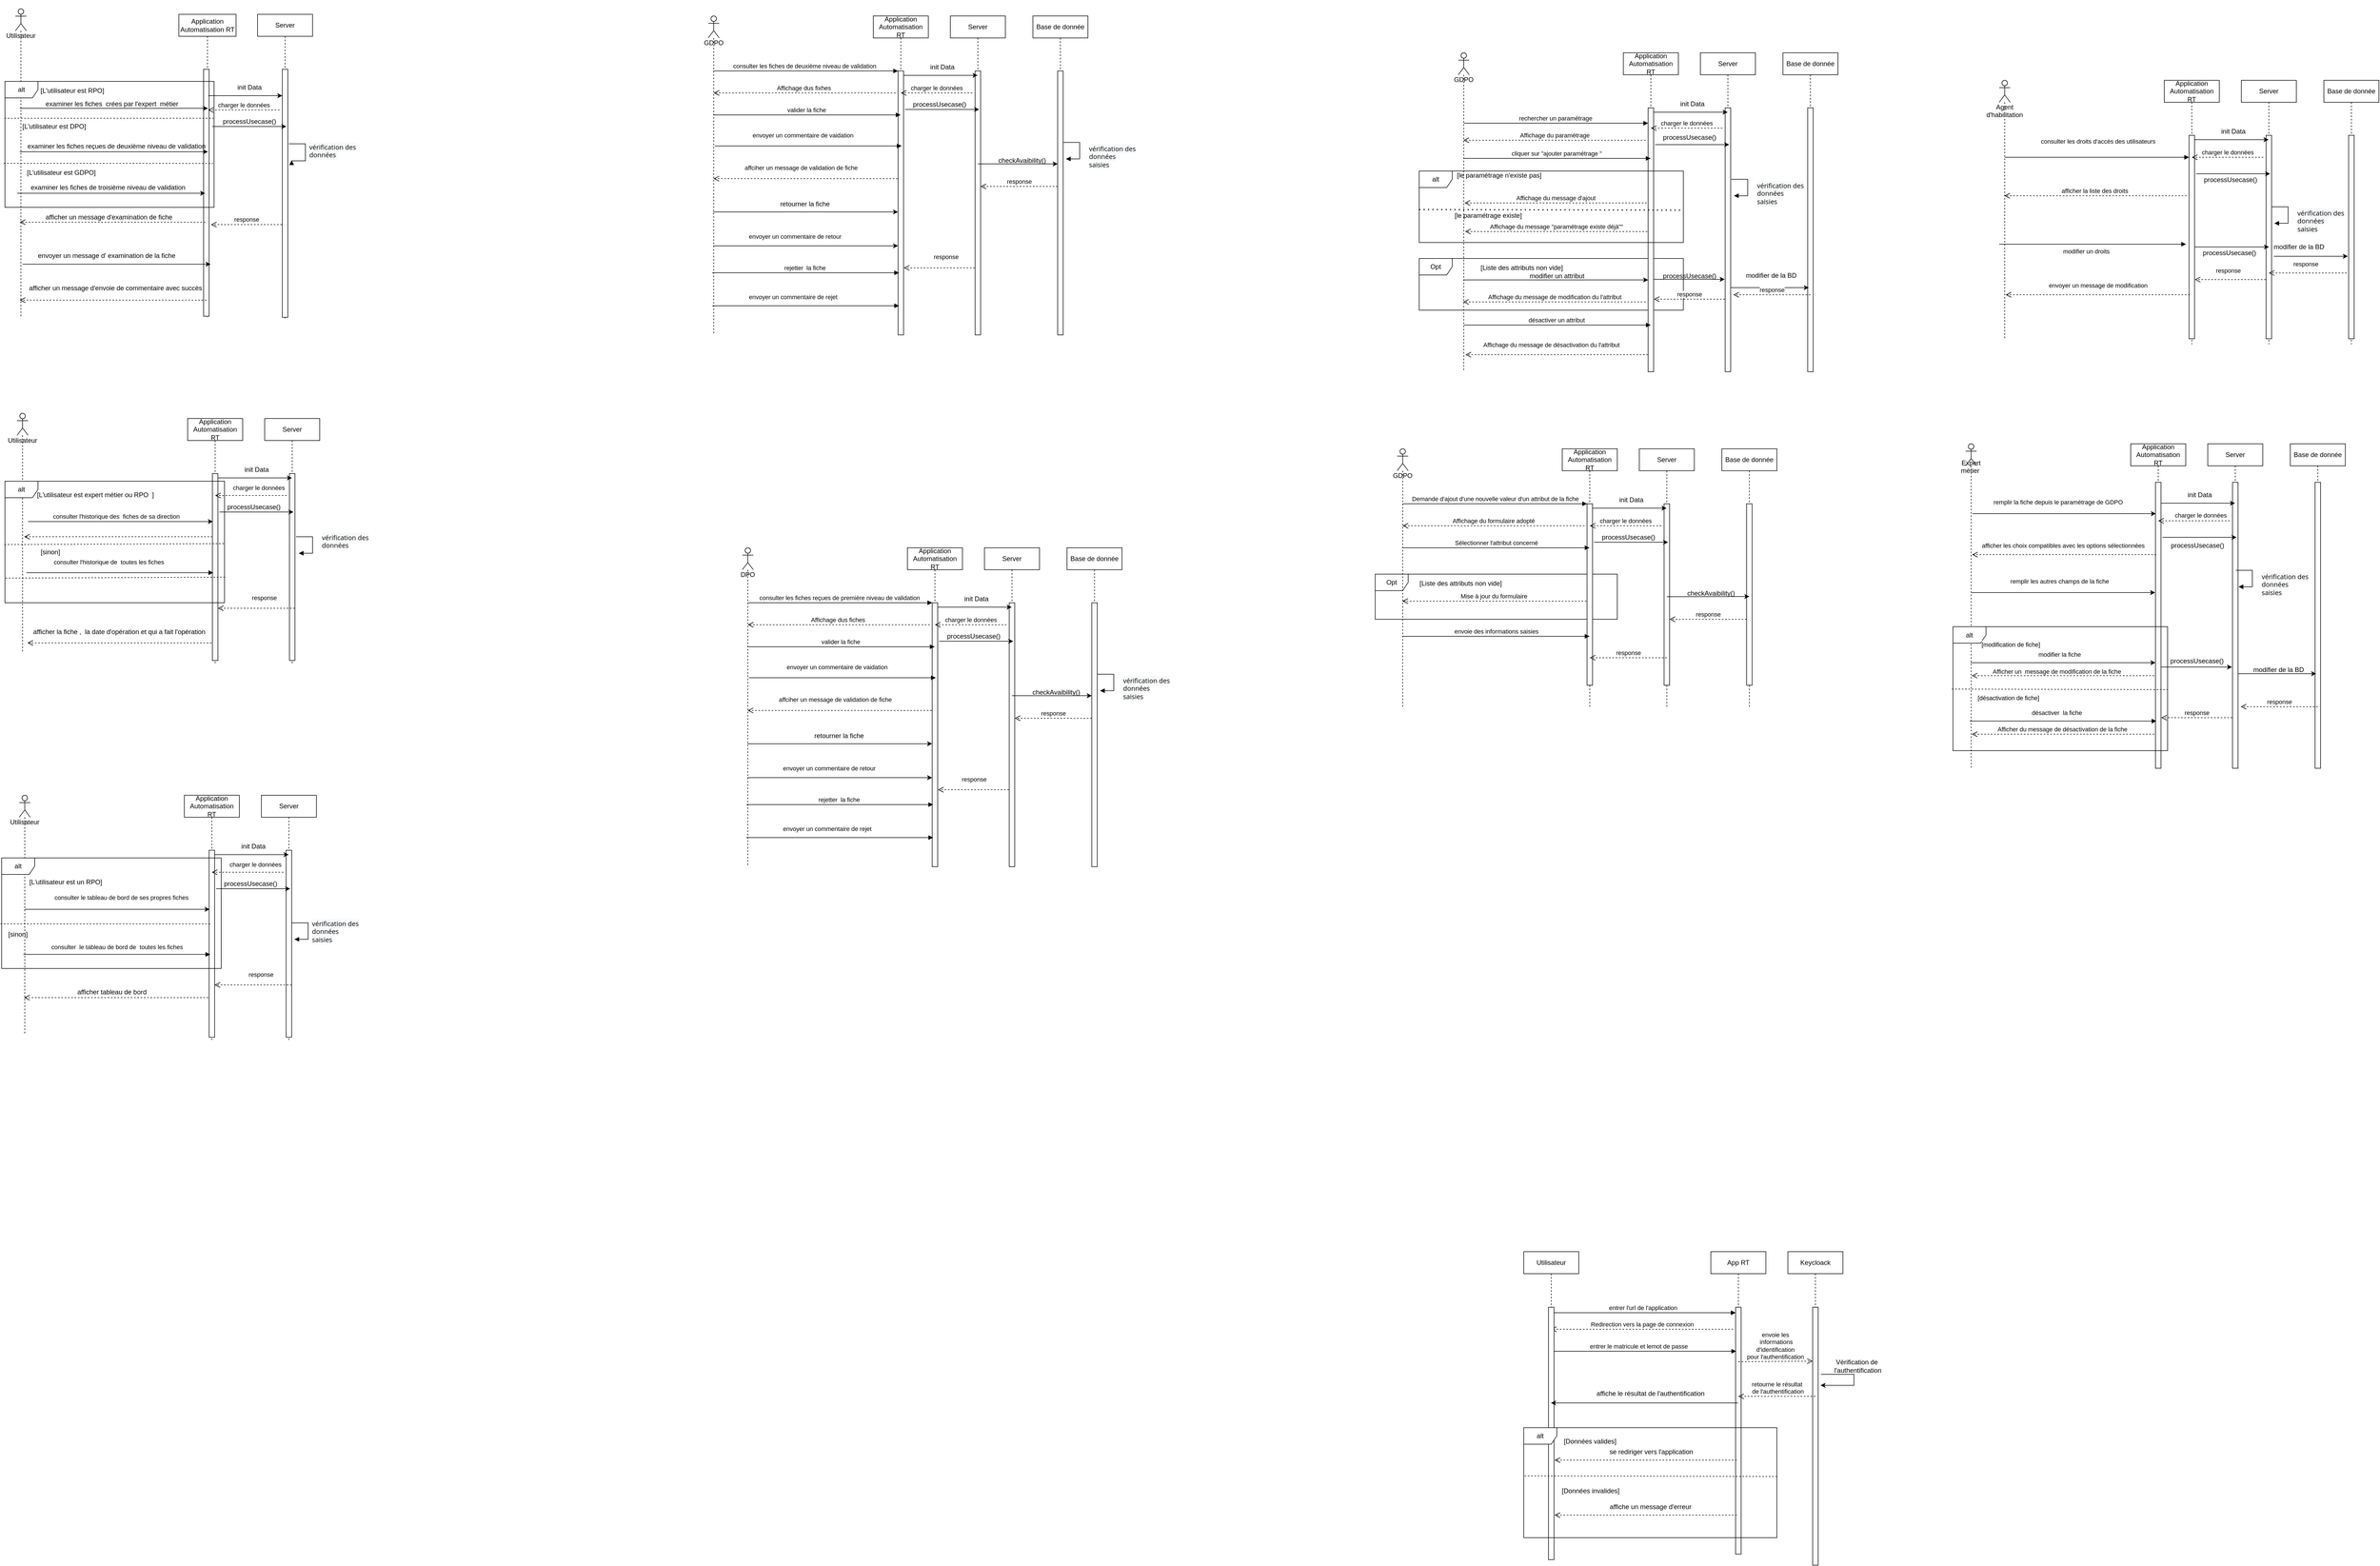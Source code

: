 <mxfile version="24.2.2" type="github">
  <diagram name="Page-1" id="1LuCcKUQfJ27GpsaQAxU">
    <mxGraphModel dx="2354" dy="573" grid="0" gridSize="10" guides="1" tooltips="1" connect="1" arrows="1" fold="1" page="0" pageScale="1" pageWidth="1169" pageHeight="1654" math="0" shadow="0">
      <root>
        <mxCell id="0" />
        <mxCell id="1" parent="0" />
        <mxCell id="qKBBmrGuXSIOa8Brg-vq-19" value="Opt" style="shape=umlFrame;whiteSpace=wrap;html=1;pointerEvents=0;" parent="1" vertex="1">
          <mxGeometry x="1530" y="1088" width="440" height="82" as="geometry" />
        </mxCell>
        <mxCell id="qKBBmrGuXSIOa8Brg-vq-20" value="&lt;div&gt;&lt;br&gt;&lt;/div&gt;&lt;div&gt;&lt;br&gt;&lt;/div&gt;&lt;div&gt;&lt;br&gt;&lt;/div&gt;&lt;div&gt;&lt;br&gt;&lt;/div&gt;&lt;div&gt;GDPO&lt;/div&gt;" style="shape=umlLifeline;perimeter=lifelinePerimeter;whiteSpace=wrap;html=1;container=1;dropTarget=0;collapsible=0;recursiveResize=0;outlineConnect=0;portConstraint=eastwest;newEdgeStyle={&quot;curved&quot;:0,&quot;rounded&quot;:0};participant=umlActor;" parent="1" vertex="1">
          <mxGeometry x="1570" y="860" width="20" height="470" as="geometry" />
        </mxCell>
        <mxCell id="qKBBmrGuXSIOa8Brg-vq-21" value="Application Automatisation RT" style="shape=umlLifeline;perimeter=lifelinePerimeter;whiteSpace=wrap;html=1;container=1;dropTarget=0;collapsible=0;recursiveResize=0;outlineConnect=0;portConstraint=eastwest;newEdgeStyle={&quot;curved&quot;:0,&quot;rounded&quot;:0};" parent="1" vertex="1">
          <mxGeometry x="1870" y="860" width="100" height="470" as="geometry" />
        </mxCell>
        <mxCell id="qKBBmrGuXSIOa8Brg-vq-22" value="" style="html=1;points=[[0,0,0,0,5],[0,1,0,0,-5],[1,0,0,0,5],[1,1,0,0,-5]];perimeter=orthogonalPerimeter;outlineConnect=0;targetShapes=umlLifeline;portConstraint=eastwest;newEdgeStyle={&quot;curved&quot;:0,&quot;rounded&quot;:0};" parent="qKBBmrGuXSIOa8Brg-vq-21" vertex="1">
          <mxGeometry x="45" y="100" width="10" height="330" as="geometry" />
        </mxCell>
        <mxCell id="qKBBmrGuXSIOa8Brg-vq-23" value="Demande d&#39;ajout d&#39;une nouvelle valeur d&#39;un attribut de la fiche" style="html=1;verticalAlign=bottom;endArrow=block;curved=0;rounded=0;" parent="1" target="qKBBmrGuXSIOa8Brg-vq-22" edge="1">
          <mxGeometry width="80" relative="1" as="geometry">
            <mxPoint x="1580" y="960" as="sourcePoint" />
            <mxPoint x="1820" y="960" as="targetPoint" />
            <Array as="points">
              <mxPoint x="1620" y="960" />
            </Array>
          </mxGeometry>
        </mxCell>
        <mxCell id="qKBBmrGuXSIOa8Brg-vq-24" value="Affichage du formulaire adopté" style="html=1;verticalAlign=bottom;endArrow=open;dashed=1;endSize=8;curved=0;rounded=0;" parent="1" target="qKBBmrGuXSIOa8Brg-vq-20" edge="1">
          <mxGeometry relative="1" as="geometry">
            <mxPoint x="1910.5" y="1000" as="sourcePoint" />
            <mxPoint x="1630" y="1000" as="targetPoint" />
          </mxGeometry>
        </mxCell>
        <mxCell id="qKBBmrGuXSIOa8Brg-vq-25" value="Sélectionner l&#39;attribut concerné" style="html=1;verticalAlign=bottom;endArrow=block;curved=0;rounded=0;" parent="1" target="qKBBmrGuXSIOa8Brg-vq-21" edge="1">
          <mxGeometry width="80" relative="1" as="geometry">
            <mxPoint x="1580" y="1040" as="sourcePoint" />
            <mxPoint x="1825" y="1040" as="targetPoint" />
            <Array as="points">
              <mxPoint x="1620" y="1040" />
            </Array>
          </mxGeometry>
        </mxCell>
        <mxCell id="qKBBmrGuXSIOa8Brg-vq-26" value="Mise à jour du formulaire&amp;nbsp;" style="html=1;verticalAlign=bottom;endArrow=open;dashed=1;endSize=8;curved=0;rounded=0;" parent="1" edge="1">
          <mxGeometry relative="1" as="geometry">
            <mxPoint x="1914" y="1137" as="sourcePoint" />
            <mxPoint x="1579.5" y="1137" as="targetPoint" />
          </mxGeometry>
        </mxCell>
        <mxCell id="qKBBmrGuXSIOa8Brg-vq-27" value="envoie des informations saisies" style="html=1;verticalAlign=bottom;endArrow=block;curved=0;rounded=0;" parent="1" edge="1">
          <mxGeometry width="80" relative="1" as="geometry">
            <mxPoint x="1580" y="1201" as="sourcePoint" />
            <mxPoint x="1919.5" y="1201" as="targetPoint" />
          </mxGeometry>
        </mxCell>
        <mxCell id="qKBBmrGuXSIOa8Brg-vq-28" value="[Liste des attributs non vide]" style="text;html=1;align=center;verticalAlign=middle;resizable=0;points=[];autosize=1;strokeColor=none;fillColor=none;" parent="1" vertex="1">
          <mxGeometry x="1600" y="1090" width="170" height="30" as="geometry" />
        </mxCell>
        <mxCell id="qKBBmrGuXSIOa8Brg-vq-29" value="Server" style="shape=umlLifeline;perimeter=lifelinePerimeter;whiteSpace=wrap;html=1;container=1;dropTarget=0;collapsible=0;recursiveResize=0;outlineConnect=0;portConstraint=eastwest;newEdgeStyle={&quot;curved&quot;:0,&quot;rounded&quot;:0};" parent="1" vertex="1">
          <mxGeometry x="2010" y="860" width="100" height="470" as="geometry" />
        </mxCell>
        <mxCell id="qKBBmrGuXSIOa8Brg-vq-30" value="" style="html=1;points=[[0,0,0,0,5],[0,1,0,0,-5],[1,0,0,0,5],[1,1,0,0,-5]];perimeter=orthogonalPerimeter;outlineConnect=0;targetShapes=umlLifeline;portConstraint=eastwest;newEdgeStyle={&quot;curved&quot;:0,&quot;rounded&quot;:0};" parent="qKBBmrGuXSIOa8Brg-vq-29" vertex="1">
          <mxGeometry x="45" y="100" width="10" height="330" as="geometry" />
        </mxCell>
        <mxCell id="qKBBmrGuXSIOa8Brg-vq-31" value="Base de donnée" style="shape=umlLifeline;perimeter=lifelinePerimeter;whiteSpace=wrap;html=1;container=1;dropTarget=0;collapsible=0;recursiveResize=0;outlineConnect=0;portConstraint=eastwest;newEdgeStyle={&quot;curved&quot;:0,&quot;rounded&quot;:0};" parent="1" vertex="1">
          <mxGeometry x="2160" y="860" width="100" height="470" as="geometry" />
        </mxCell>
        <mxCell id="qKBBmrGuXSIOa8Brg-vq-32" value="" style="html=1;points=[[0,0,0,0,5],[0,1,0,0,-5],[1,0,0,0,5],[1,1,0,0,-5]];perimeter=orthogonalPerimeter;outlineConnect=0;targetShapes=umlLifeline;portConstraint=eastwest;newEdgeStyle={&quot;curved&quot;:0,&quot;rounded&quot;:0};" parent="qKBBmrGuXSIOa8Brg-vq-31" vertex="1">
          <mxGeometry x="45" y="100" width="10" height="330" as="geometry" />
        </mxCell>
        <mxCell id="qKBBmrGuXSIOa8Brg-vq-33" value="init Data" style="text;html=1;align=center;verticalAlign=middle;resizable=0;points=[];autosize=1;strokeColor=none;fillColor=none;" parent="1" vertex="1">
          <mxGeometry x="1960" y="938" width="70" height="30" as="geometry" />
        </mxCell>
        <mxCell id="qKBBmrGuXSIOa8Brg-vq-34" value="" style="endArrow=classic;html=1;rounded=0;" parent="1" edge="1">
          <mxGeometry width="50" height="50" relative="1" as="geometry">
            <mxPoint x="1925" y="968" as="sourcePoint" />
            <mxPoint x="2059.5" y="968" as="targetPoint" />
          </mxGeometry>
        </mxCell>
        <mxCell id="qKBBmrGuXSIOa8Brg-vq-35" value="charger le données" style="html=1;verticalAlign=bottom;endArrow=open;dashed=1;endSize=8;curved=0;rounded=0;" parent="1" edge="1">
          <mxGeometry relative="1" as="geometry">
            <mxPoint x="2050" y="1000" as="sourcePoint" />
            <mxPoint x="1920" y="1000" as="targetPoint" />
          </mxGeometry>
        </mxCell>
        <mxCell id="qKBBmrGuXSIOa8Brg-vq-36" value="" style="endArrow=classic;html=1;rounded=0;" parent="1" edge="1">
          <mxGeometry width="50" height="50" relative="1" as="geometry">
            <mxPoint x="1927.75" y="1030" as="sourcePoint" />
            <mxPoint x="2062.25" y="1030" as="targetPoint" />
          </mxGeometry>
        </mxCell>
        <mxCell id="qKBBmrGuXSIOa8Brg-vq-37" value="&lt;div&gt;&lt;br&gt;&lt;/div&gt;processUsecase()" style="text;html=1;align=center;verticalAlign=middle;resizable=0;points=[];autosize=1;strokeColor=none;fillColor=none;" parent="1" vertex="1">
          <mxGeometry x="1930" y="993" width="120" height="40" as="geometry" />
        </mxCell>
        <mxCell id="qKBBmrGuXSIOa8Brg-vq-38" value="" style="endArrow=classic;html=1;rounded=0;entryX=0.5;entryY=0.511;entryDx=0;entryDy=0;entryPerimeter=0;" parent="1" target="qKBBmrGuXSIOa8Brg-vq-32" edge="1">
          <mxGeometry width="50" height="50" relative="1" as="geometry">
            <mxPoint x="2060" y="1129" as="sourcePoint" />
            <mxPoint x="2204.5" y="1128.5" as="targetPoint" />
          </mxGeometry>
        </mxCell>
        <mxCell id="qKBBmrGuXSIOa8Brg-vq-39" value="checkAvaibility()" style="text;html=1;align=center;verticalAlign=middle;resizable=0;points=[];autosize=1;strokeColor=none;fillColor=none;" parent="1" vertex="1">
          <mxGeometry x="2085" y="1108" width="110" height="30" as="geometry" />
        </mxCell>
        <mxCell id="qKBBmrGuXSIOa8Brg-vq-40" value="response" style="html=1;verticalAlign=bottom;endArrow=open;dashed=1;endSize=8;curved=0;rounded=0;" parent="1" source="qKBBmrGuXSIOa8Brg-vq-32" edge="1">
          <mxGeometry relative="1" as="geometry">
            <mxPoint x="2195" y="1170" as="sourcePoint" />
            <mxPoint x="2065" y="1170" as="targetPoint" />
          </mxGeometry>
        </mxCell>
        <mxCell id="qKBBmrGuXSIOa8Brg-vq-41" value="response" style="html=1;verticalAlign=bottom;endArrow=open;dashed=1;endSize=8;curved=0;rounded=0;" parent="1" edge="1">
          <mxGeometry relative="1" as="geometry">
            <mxPoint x="2060" y="1240" as="sourcePoint" />
            <mxPoint x="1920" y="1240" as="targetPoint" />
          </mxGeometry>
        </mxCell>
        <mxCell id="qKBBmrGuXSIOa8Brg-vq-42" value="Opt" style="shape=umlFrame;whiteSpace=wrap;html=1;pointerEvents=0;" parent="1" vertex="1">
          <mxGeometry x="1610" y="514" width="480" height="94" as="geometry" />
        </mxCell>
        <mxCell id="qKBBmrGuXSIOa8Brg-vq-43" value="&lt;div&gt;&lt;br&gt;&lt;/div&gt;&lt;div&gt;&lt;br&gt;&lt;/div&gt;&lt;div&gt;&lt;br&gt;&lt;/div&gt;&lt;div&gt;&lt;br&gt;&lt;/div&gt;&lt;div&gt;GDPO&lt;/div&gt;" style="shape=umlLifeline;perimeter=lifelinePerimeter;whiteSpace=wrap;html=1;container=1;dropTarget=0;collapsible=0;recursiveResize=0;outlineConnect=0;portConstraint=eastwest;newEdgeStyle={&quot;curved&quot;:0,&quot;rounded&quot;:0};participant=umlActor;" parent="1" vertex="1">
          <mxGeometry x="1681" y="140" width="20" height="580" as="geometry" />
        </mxCell>
        <mxCell id="qKBBmrGuXSIOa8Brg-vq-44" value="Application Automatisation RT" style="shape=umlLifeline;perimeter=lifelinePerimeter;whiteSpace=wrap;html=1;container=1;dropTarget=0;collapsible=0;recursiveResize=0;outlineConnect=0;portConstraint=eastwest;newEdgeStyle={&quot;curved&quot;:0,&quot;rounded&quot;:0};" parent="1" vertex="1">
          <mxGeometry x="1981" y="140" width="100" height="580" as="geometry" />
        </mxCell>
        <mxCell id="qKBBmrGuXSIOa8Brg-vq-45" value="" style="html=1;points=[[0,0,0,0,5],[0,1,0,0,-5],[1,0,0,0,5],[1,1,0,0,-5]];perimeter=orthogonalPerimeter;outlineConnect=0;targetShapes=umlLifeline;portConstraint=eastwest;newEdgeStyle={&quot;curved&quot;:0,&quot;rounded&quot;:0};" parent="qKBBmrGuXSIOa8Brg-vq-44" vertex="1">
          <mxGeometry x="45" y="100" width="10" height="480" as="geometry" />
        </mxCell>
        <mxCell id="qKBBmrGuXSIOa8Brg-vq-46" value="&lt;div&gt;&lt;br&gt;&lt;/div&gt;&lt;div&gt;rechercher un paramétrage&amp;nbsp;&lt;/div&gt;" style="html=1;verticalAlign=bottom;endArrow=block;curved=0;rounded=0;" parent="1" edge="1">
          <mxGeometry width="80" relative="1" as="geometry">
            <mxPoint x="1691" y="268" as="sourcePoint" />
            <mxPoint x="2026" y="268" as="targetPoint" />
            <Array as="points">
              <mxPoint x="1731" y="268" />
            </Array>
          </mxGeometry>
        </mxCell>
        <mxCell id="qKBBmrGuXSIOa8Brg-vq-47" value="Affichage du paramétrage" style="html=1;verticalAlign=bottom;endArrow=open;dashed=1;endSize=8;curved=0;rounded=0;" parent="1" edge="1">
          <mxGeometry relative="1" as="geometry">
            <mxPoint x="2021.5" y="299" as="sourcePoint" />
            <mxPoint x="1690.5" y="299" as="targetPoint" />
          </mxGeometry>
        </mxCell>
        <mxCell id="qKBBmrGuXSIOa8Brg-vq-48" value="cliquer sur &quot;ajouter paramétrage &quot;&amp;nbsp;" style="html=1;verticalAlign=bottom;endArrow=block;curved=0;rounded=0;" parent="1" edge="1">
          <mxGeometry width="80" relative="1" as="geometry">
            <mxPoint x="1691" y="332" as="sourcePoint" />
            <mxPoint x="2030.5" y="332" as="targetPoint" />
            <Array as="points">
              <mxPoint x="1731" y="332" />
            </Array>
          </mxGeometry>
        </mxCell>
        <mxCell id="qKBBmrGuXSIOa8Brg-vq-51" value="[Liste des attributs non vide]" style="text;html=1;align=center;verticalAlign=middle;resizable=0;points=[];autosize=1;strokeColor=none;fillColor=none;" parent="1" vertex="1">
          <mxGeometry x="1711" y="516" width="170" height="30" as="geometry" />
        </mxCell>
        <mxCell id="qKBBmrGuXSIOa8Brg-vq-52" value="Server" style="shape=umlLifeline;perimeter=lifelinePerimeter;whiteSpace=wrap;html=1;container=1;dropTarget=0;collapsible=0;recursiveResize=0;outlineConnect=0;portConstraint=eastwest;newEdgeStyle={&quot;curved&quot;:0,&quot;rounded&quot;:0};" parent="1" vertex="1">
          <mxGeometry x="2121" y="140" width="100" height="580" as="geometry" />
        </mxCell>
        <mxCell id="qKBBmrGuXSIOa8Brg-vq-53" value="" style="html=1;points=[[0,0,0,0,5],[0,1,0,0,-5],[1,0,0,0,5],[1,1,0,0,-5]];perimeter=orthogonalPerimeter;outlineConnect=0;targetShapes=umlLifeline;portConstraint=eastwest;newEdgeStyle={&quot;curved&quot;:0,&quot;rounded&quot;:0};" parent="qKBBmrGuXSIOa8Brg-vq-52" vertex="1">
          <mxGeometry x="45" y="100" width="10" height="480" as="geometry" />
        </mxCell>
        <mxCell id="qKBBmrGuXSIOa8Brg-vq-54" value="Base de donnée" style="shape=umlLifeline;perimeter=lifelinePerimeter;whiteSpace=wrap;html=1;container=1;dropTarget=0;collapsible=0;recursiveResize=0;outlineConnect=0;portConstraint=eastwest;newEdgeStyle={&quot;curved&quot;:0,&quot;rounded&quot;:0};" parent="1" vertex="1">
          <mxGeometry x="2271" y="140" width="100" height="580" as="geometry" />
        </mxCell>
        <mxCell id="qKBBmrGuXSIOa8Brg-vq-55" value="" style="html=1;points=[[0,0,0,0,5],[0,1,0,0,-5],[1,0,0,0,5],[1,1,0,0,-5]];perimeter=orthogonalPerimeter;outlineConnect=0;targetShapes=umlLifeline;portConstraint=eastwest;newEdgeStyle={&quot;curved&quot;:0,&quot;rounded&quot;:0};" parent="qKBBmrGuXSIOa8Brg-vq-54" vertex="1">
          <mxGeometry x="45" y="100" width="10" height="480" as="geometry" />
        </mxCell>
        <mxCell id="qKBBmrGuXSIOa8Brg-vq-106" value="" style="html=1;align=left;spacingLeft=2;endArrow=block;rounded=0;edgeStyle=orthogonalEdgeStyle;curved=0;rounded=0;" parent="qKBBmrGuXSIOa8Brg-vq-54" edge="1">
          <mxGeometry relative="1" as="geometry">
            <mxPoint x="-94" y="230" as="sourcePoint" />
            <Array as="points">
              <mxPoint x="-64" y="260" />
            </Array>
            <mxPoint x="-89" y="260" as="targetPoint" />
          </mxGeometry>
        </mxCell>
        <mxCell id="qKBBmrGuXSIOa8Brg-vq-56" value="init Data" style="text;html=1;align=center;verticalAlign=middle;resizable=0;points=[];autosize=1;strokeColor=none;fillColor=none;" parent="1" vertex="1">
          <mxGeometry x="2071" y="218" width="70" height="30" as="geometry" />
        </mxCell>
        <mxCell id="qKBBmrGuXSIOa8Brg-vq-57" value="" style="endArrow=classic;html=1;rounded=0;" parent="1" edge="1">
          <mxGeometry width="50" height="50" relative="1" as="geometry">
            <mxPoint x="2036" y="248" as="sourcePoint" />
            <mxPoint x="2170.5" y="248" as="targetPoint" />
          </mxGeometry>
        </mxCell>
        <mxCell id="qKBBmrGuXSIOa8Brg-vq-58" value="charger le données" style="html=1;verticalAlign=bottom;endArrow=open;dashed=1;endSize=8;curved=0;rounded=0;" parent="1" edge="1">
          <mxGeometry relative="1" as="geometry">
            <mxPoint x="2161" y="277" as="sourcePoint" />
            <mxPoint x="2031" y="277" as="targetPoint" />
          </mxGeometry>
        </mxCell>
        <mxCell id="qKBBmrGuXSIOa8Brg-vq-59" value="" style="endArrow=classic;html=1;rounded=0;" parent="1" edge="1">
          <mxGeometry width="50" height="50" relative="1" as="geometry">
            <mxPoint x="2038.75" y="307" as="sourcePoint" />
            <mxPoint x="2173.25" y="307" as="targetPoint" />
          </mxGeometry>
        </mxCell>
        <mxCell id="qKBBmrGuXSIOa8Brg-vq-60" value="&lt;div&gt;&lt;br&gt;&lt;/div&gt;processUsecase()" style="text;html=1;align=center;verticalAlign=middle;resizable=0;points=[];autosize=1;strokeColor=none;fillColor=none;" parent="1" vertex="1">
          <mxGeometry x="2041" y="266" width="120" height="40" as="geometry" />
        </mxCell>
        <mxCell id="qKBBmrGuXSIOa8Brg-vq-89" value="&lt;div&gt;&lt;br&gt;&lt;/div&gt;processUsecase()" style="text;html=1;align=center;verticalAlign=middle;resizable=0;points=[];autosize=1;strokeColor=none;fillColor=none;" parent="1" vertex="1">
          <mxGeometry x="2041" y="518" width="120" height="40" as="geometry" />
        </mxCell>
        <mxCell id="qKBBmrGuXSIOa8Brg-vq-91" value="" style="endArrow=classic;html=1;rounded=0;entryX=1.034;entryY=0.972;entryDx=0;entryDy=0;entryPerimeter=0;" parent="1" edge="1">
          <mxGeometry width="50" height="50" relative="1" as="geometry">
            <mxPoint x="2036" y="551.88" as="sourcePoint" />
            <mxPoint x="2165.08" y="551.88" as="targetPoint" />
          </mxGeometry>
        </mxCell>
        <mxCell id="qKBBmrGuXSIOa8Brg-vq-92" value="" style="endArrow=classic;html=1;rounded=0;" parent="1" edge="1">
          <mxGeometry width="50" height="50" relative="1" as="geometry">
            <mxPoint x="1690.324" y="553" as="sourcePoint" />
            <mxPoint x="2026" y="553" as="targetPoint" />
          </mxGeometry>
        </mxCell>
        <mxCell id="qKBBmrGuXSIOa8Brg-vq-93" value="modifier un attribut" style="text;html=1;align=center;verticalAlign=middle;resizable=0;points=[];autosize=1;strokeColor=none;fillColor=none;" parent="1" vertex="1">
          <mxGeometry x="1800" y="531" width="120" height="30" as="geometry" />
        </mxCell>
        <mxCell id="qKBBmrGuXSIOa8Brg-vq-94" value="Affichage du message de modification du l&#39;attribut" style="html=1;verticalAlign=bottom;endArrow=open;dashed=1;endSize=8;curved=0;rounded=0;" parent="1" edge="1">
          <mxGeometry relative="1" as="geometry">
            <mxPoint x="2021.5" y="593" as="sourcePoint" />
            <mxPoint x="1690" y="593" as="targetPoint" />
          </mxGeometry>
        </mxCell>
        <mxCell id="qKBBmrGuXSIOa8Brg-vq-96" value="désactiver un attribut&amp;nbsp;" style="html=1;verticalAlign=bottom;endArrow=block;curved=0;rounded=0;" parent="1" edge="1">
          <mxGeometry width="80" relative="1" as="geometry">
            <mxPoint x="1691.25" y="635" as="sourcePoint" />
            <mxPoint x="2030.75" y="635" as="targetPoint" />
          </mxGeometry>
        </mxCell>
        <mxCell id="qKBBmrGuXSIOa8Brg-vq-97" value="Affichage du message de désactivation du l&#39;attribut" style="html=1;verticalAlign=bottom;endArrow=open;dashed=1;endSize=8;curved=0;rounded=0;" parent="1" edge="1">
          <mxGeometry x="0.06" y="-9" relative="1" as="geometry">
            <mxPoint x="2025.75" y="689" as="sourcePoint" />
            <mxPoint x="1694.25" y="689" as="targetPoint" />
            <mxPoint as="offset" />
          </mxGeometry>
        </mxCell>
        <mxCell id="qKBBmrGuXSIOa8Brg-vq-98" value="" style="endArrow=classic;html=1;rounded=0;entryX=1.034;entryY=0.972;entryDx=0;entryDy=0;entryPerimeter=0;" parent="1" edge="1">
          <mxGeometry width="50" height="50" relative="1" as="geometry">
            <mxPoint x="2176" y="567" as="sourcePoint" />
            <mxPoint x="2318" y="567" as="targetPoint" />
          </mxGeometry>
        </mxCell>
        <mxCell id="qKBBmrGuXSIOa8Brg-vq-99" value="response" style="html=1;verticalAlign=bottom;endArrow=open;dashed=1;endSize=8;curved=0;rounded=0;" parent="1" edge="1">
          <mxGeometry relative="1" as="geometry">
            <mxPoint x="2321" y="580" as="sourcePoint" />
            <mxPoint x="2181" y="580" as="targetPoint" />
          </mxGeometry>
        </mxCell>
        <mxCell id="qKBBmrGuXSIOa8Brg-vq-100" value="response" style="html=1;verticalAlign=bottom;endArrow=open;dashed=1;endSize=8;curved=0;rounded=0;" parent="1" edge="1">
          <mxGeometry relative="1" as="geometry">
            <mxPoint x="2165.5" y="588" as="sourcePoint" />
            <mxPoint x="2036.5" y="588" as="targetPoint" />
          </mxGeometry>
        </mxCell>
        <mxCell id="qKBBmrGuXSIOa8Brg-vq-101" value="modifier de la BD&amp;nbsp;" style="text;html=1;align=center;verticalAlign=middle;resizable=0;points=[];autosize=1;strokeColor=none;fillColor=none;" parent="1" vertex="1">
          <mxGeometry x="2195" y="532" width="111" height="26" as="geometry" />
        </mxCell>
        <mxCell id="qKBBmrGuXSIOa8Brg-vq-102" value="&lt;span style=&quot;color: rgb(0, 0, 0); font-family: &amp;quot;Open Sans&amp;quot;, &amp;quot;VP Default&amp;quot;; font-size: 12px; font-style: normal; font-variant-ligatures: normal; font-variant-caps: normal; font-weight: 400; letter-spacing: normal; orphans: 2; text-align: center; text-indent: 0px; text-transform: none; widows: 2; word-spacing: 0px; -webkit-text-stroke-width: 0px; white-space: normal; background-color: rgb(248, 249, 250); text-decoration-thickness: initial; text-decoration-style: initial; text-decoration-color: initial; display: inline !important; float: none;&quot;&gt;vérification des données saisies&lt;/span&gt;" style="text;whiteSpace=wrap;html=1;" parent="1" vertex="1">
          <mxGeometry x="2222" y="368" width="90" height="40" as="geometry" />
        </mxCell>
        <mxCell id="qKBBmrGuXSIOa8Brg-vq-108" value="&lt;div&gt;&lt;br&gt;&lt;/div&gt;&lt;div&gt;&lt;br&gt;&lt;/div&gt;&lt;div&gt;&lt;br&gt;&lt;/div&gt;&lt;div&gt;&lt;br&gt;&lt;/div&gt;&lt;div&gt;GDPO&lt;/div&gt;" style="shape=umlLifeline;perimeter=lifelinePerimeter;whiteSpace=wrap;html=1;container=1;dropTarget=0;collapsible=0;recursiveResize=0;outlineConnect=0;portConstraint=eastwest;newEdgeStyle={&quot;curved&quot;:0,&quot;rounded&quot;:0};participant=umlActor;" parent="1" vertex="1">
          <mxGeometry x="318" y="73" width="20" height="580" as="geometry" />
        </mxCell>
        <mxCell id="qKBBmrGuXSIOa8Brg-vq-109" value="Application Automatisation RT" style="shape=umlLifeline;perimeter=lifelinePerimeter;whiteSpace=wrap;html=1;container=1;dropTarget=0;collapsible=0;recursiveResize=0;outlineConnect=0;portConstraint=eastwest;newEdgeStyle={&quot;curved&quot;:0,&quot;rounded&quot;:0};" parent="1" vertex="1">
          <mxGeometry x="618" y="73" width="100" height="580" as="geometry" />
        </mxCell>
        <mxCell id="qKBBmrGuXSIOa8Brg-vq-110" value="" style="html=1;points=[[0,0,0,0,5],[0,1,0,0,-5],[1,0,0,0,5],[1,1,0,0,-5]];perimeter=orthogonalPerimeter;outlineConnect=0;targetShapes=umlLifeline;portConstraint=eastwest;newEdgeStyle={&quot;curved&quot;:0,&quot;rounded&quot;:0};" parent="qKBBmrGuXSIOa8Brg-vq-109" vertex="1">
          <mxGeometry x="45" y="100" width="10" height="480" as="geometry" />
        </mxCell>
        <mxCell id="qKBBmrGuXSIOa8Brg-vq-111" value="consulter les fiches de deuxième niveau de validation&amp;nbsp;&amp;nbsp;" style="html=1;verticalAlign=bottom;endArrow=block;curved=0;rounded=0;" parent="1" target="qKBBmrGuXSIOa8Brg-vq-110" edge="1">
          <mxGeometry width="80" relative="1" as="geometry">
            <mxPoint x="328" y="173" as="sourcePoint" />
            <mxPoint x="568" y="173" as="targetPoint" />
            <Array as="points">
              <mxPoint x="368" y="173" />
            </Array>
          </mxGeometry>
        </mxCell>
        <mxCell id="qKBBmrGuXSIOa8Brg-vq-112" value="Affichage dus fixhes&amp;nbsp;" style="html=1;verticalAlign=bottom;endArrow=open;dashed=1;endSize=8;curved=0;rounded=0;" parent="1" target="qKBBmrGuXSIOa8Brg-vq-108" edge="1">
          <mxGeometry relative="1" as="geometry">
            <mxPoint x="658.5" y="213" as="sourcePoint" />
            <mxPoint x="378" y="213" as="targetPoint" />
          </mxGeometry>
        </mxCell>
        <mxCell id="qKBBmrGuXSIOa8Brg-vq-113" value="valider la fiche&amp;nbsp;" style="html=1;verticalAlign=bottom;endArrow=block;curved=0;rounded=0;" parent="1" target="qKBBmrGuXSIOa8Brg-vq-109" edge="1">
          <mxGeometry width="80" relative="1" as="geometry">
            <mxPoint x="328" y="253" as="sourcePoint" />
            <mxPoint x="573" y="253" as="targetPoint" />
            <Array as="points">
              <mxPoint x="368" y="253" />
            </Array>
          </mxGeometry>
        </mxCell>
        <mxCell id="qKBBmrGuXSIOa8Brg-vq-114" value="affciher un message de validation de fiche&amp;nbsp;" style="html=1;verticalAlign=bottom;endArrow=open;dashed=1;endSize=8;curved=0;rounded=0;" parent="1" edge="1">
          <mxGeometry x="0.042" y="-11" relative="1" as="geometry">
            <mxPoint x="662.25" y="368.82" as="sourcePoint" />
            <mxPoint x="327.75" y="368.82" as="targetPoint" />
            <mxPoint as="offset" />
          </mxGeometry>
        </mxCell>
        <mxCell id="qKBBmrGuXSIOa8Brg-vq-115" value="envoyer un commentaire de vaidation&amp;nbsp;&amp;nbsp;" style="html=1;verticalAlign=bottom;endArrow=block;curved=0;rounded=0;" parent="1" edge="1">
          <mxGeometry x="-0.041" y="10" width="80" relative="1" as="geometry">
            <mxPoint x="330" y="309.41" as="sourcePoint" />
            <mxPoint x="669.5" y="309.41" as="targetPoint" />
            <mxPoint as="offset" />
          </mxGeometry>
        </mxCell>
        <mxCell id="qKBBmrGuXSIOa8Brg-vq-117" value="Server" style="shape=umlLifeline;perimeter=lifelinePerimeter;whiteSpace=wrap;html=1;container=1;dropTarget=0;collapsible=0;recursiveResize=0;outlineConnect=0;portConstraint=eastwest;newEdgeStyle={&quot;curved&quot;:0,&quot;rounded&quot;:0};" parent="1" vertex="1">
          <mxGeometry x="758" y="73" width="100" height="580" as="geometry" />
        </mxCell>
        <mxCell id="qKBBmrGuXSIOa8Brg-vq-118" value="" style="html=1;points=[[0,0,0,0,5],[0,1,0,0,-5],[1,0,0,0,5],[1,1,0,0,-5]];perimeter=orthogonalPerimeter;outlineConnect=0;targetShapes=umlLifeline;portConstraint=eastwest;newEdgeStyle={&quot;curved&quot;:0,&quot;rounded&quot;:0};" parent="qKBBmrGuXSIOa8Brg-vq-117" vertex="1">
          <mxGeometry x="45" y="100" width="10" height="480" as="geometry" />
        </mxCell>
        <mxCell id="qKBBmrGuXSIOa8Brg-vq-119" value="Base de donnée" style="shape=umlLifeline;perimeter=lifelinePerimeter;whiteSpace=wrap;html=1;container=1;dropTarget=0;collapsible=0;recursiveResize=0;outlineConnect=0;portConstraint=eastwest;newEdgeStyle={&quot;curved&quot;:0,&quot;rounded&quot;:0};" parent="1" vertex="1">
          <mxGeometry x="908" y="73" width="100" height="580" as="geometry" />
        </mxCell>
        <mxCell id="qKBBmrGuXSIOa8Brg-vq-120" value="" style="html=1;points=[[0,0,0,0,5],[0,1,0,0,-5],[1,0,0,0,5],[1,1,0,0,-5]];perimeter=orthogonalPerimeter;outlineConnect=0;targetShapes=umlLifeline;portConstraint=eastwest;newEdgeStyle={&quot;curved&quot;:0,&quot;rounded&quot;:0};" parent="qKBBmrGuXSIOa8Brg-vq-119" vertex="1">
          <mxGeometry x="45" y="100" width="10" height="480" as="geometry" />
        </mxCell>
        <mxCell id="qKBBmrGuXSIOa8Brg-vq-121" value="" style="html=1;align=left;spacingLeft=2;endArrow=block;rounded=0;edgeStyle=orthogonalEdgeStyle;curved=0;rounded=0;" parent="qKBBmrGuXSIOa8Brg-vq-119" edge="1">
          <mxGeometry relative="1" as="geometry">
            <mxPoint x="55" y="230" as="sourcePoint" />
            <Array as="points">
              <mxPoint x="85" y="260" />
            </Array>
            <mxPoint x="60" y="260" as="targetPoint" />
          </mxGeometry>
        </mxCell>
        <mxCell id="qKBBmrGuXSIOa8Brg-vq-122" value="init Data" style="text;html=1;align=center;verticalAlign=middle;resizable=0;points=[];autosize=1;strokeColor=none;fillColor=none;" parent="1" vertex="1">
          <mxGeometry x="708" y="151" width="70" height="30" as="geometry" />
        </mxCell>
        <mxCell id="qKBBmrGuXSIOa8Brg-vq-123" value="" style="endArrow=classic;html=1;rounded=0;" parent="1" edge="1">
          <mxGeometry width="50" height="50" relative="1" as="geometry">
            <mxPoint x="673" y="181" as="sourcePoint" />
            <mxPoint x="807.5" y="181" as="targetPoint" />
          </mxGeometry>
        </mxCell>
        <mxCell id="qKBBmrGuXSIOa8Brg-vq-124" value="charger le données" style="html=1;verticalAlign=bottom;endArrow=open;dashed=1;endSize=8;curved=0;rounded=0;" parent="1" edge="1">
          <mxGeometry relative="1" as="geometry">
            <mxPoint x="798" y="213" as="sourcePoint" />
            <mxPoint x="668" y="213" as="targetPoint" />
          </mxGeometry>
        </mxCell>
        <mxCell id="qKBBmrGuXSIOa8Brg-vq-125" value="" style="endArrow=classic;html=1;rounded=0;" parent="1" edge="1">
          <mxGeometry width="50" height="50" relative="1" as="geometry">
            <mxPoint x="675.75" y="243" as="sourcePoint" />
            <mxPoint x="810.25" y="243" as="targetPoint" />
          </mxGeometry>
        </mxCell>
        <mxCell id="qKBBmrGuXSIOa8Brg-vq-126" value="&lt;div&gt;&lt;br&gt;&lt;/div&gt;processUsecase()" style="text;html=1;align=center;verticalAlign=middle;resizable=0;points=[];autosize=1;strokeColor=none;fillColor=none;" parent="1" vertex="1">
          <mxGeometry x="678" y="206" width="120" height="40" as="geometry" />
        </mxCell>
        <mxCell id="qKBBmrGuXSIOa8Brg-vq-127" value="" style="endArrow=classic;html=1;rounded=0;" parent="1" target="qKBBmrGuXSIOa8Brg-vq-120" edge="1">
          <mxGeometry width="50" height="50" relative="1" as="geometry">
            <mxPoint x="808" y="342" as="sourcePoint" />
            <mxPoint x="952.5" y="341.5" as="targetPoint" />
          </mxGeometry>
        </mxCell>
        <mxCell id="qKBBmrGuXSIOa8Brg-vq-128" value="checkAvaibility()" style="text;html=1;align=center;verticalAlign=middle;resizable=0;points=[];autosize=1;strokeColor=none;fillColor=none;" parent="1" vertex="1">
          <mxGeometry x="833" y="321" width="110" height="30" as="geometry" />
        </mxCell>
        <mxCell id="qKBBmrGuXSIOa8Brg-vq-129" value="response" style="html=1;verticalAlign=bottom;endArrow=open;dashed=1;endSize=8;curved=0;rounded=0;" parent="1" source="qKBBmrGuXSIOa8Brg-vq-120" edge="1">
          <mxGeometry relative="1" as="geometry">
            <mxPoint x="943" y="383" as="sourcePoint" />
            <mxPoint x="813" y="383" as="targetPoint" />
          </mxGeometry>
        </mxCell>
        <mxCell id="qKBBmrGuXSIOa8Brg-vq-132" value="" style="endArrow=classic;html=1;rounded=0;" parent="1" edge="1">
          <mxGeometry width="50" height="50" relative="1" as="geometry">
            <mxPoint x="327.164" y="429.41" as="sourcePoint" />
            <mxPoint x="662.84" y="429.41" as="targetPoint" />
          </mxGeometry>
        </mxCell>
        <mxCell id="qKBBmrGuXSIOa8Brg-vq-133" value="retourner la fiche&amp;nbsp;" style="text;html=1;align=center;verticalAlign=middle;resizable=0;points=[];autosize=1;strokeColor=none;fillColor=none;" parent="1" vertex="1">
          <mxGeometry x="435" y="400" width="120" height="30" as="geometry" />
        </mxCell>
        <mxCell id="qKBBmrGuXSIOa8Brg-vq-135" value="rejetter&amp;nbsp; la fiche&amp;nbsp;" style="html=1;verticalAlign=bottom;endArrow=block;curved=0;rounded=0;" parent="1" edge="1">
          <mxGeometry width="80" relative="1" as="geometry">
            <mxPoint x="325.25" y="540" as="sourcePoint" />
            <mxPoint x="664.75" y="540" as="targetPoint" />
          </mxGeometry>
        </mxCell>
        <mxCell id="qKBBmrGuXSIOa8Brg-vq-139" value="response" style="html=1;verticalAlign=bottom;endArrow=open;dashed=1;endSize=8;curved=0;rounded=0;" parent="1" edge="1">
          <mxGeometry x="-0.186" y="-11" relative="1" as="geometry">
            <mxPoint x="802.5" y="531" as="sourcePoint" />
            <mxPoint x="673.5" y="531" as="targetPoint" />
            <mxPoint as="offset" />
          </mxGeometry>
        </mxCell>
        <mxCell id="qKBBmrGuXSIOa8Brg-vq-141" value="&lt;span style=&quot;color: rgb(0, 0, 0); font-family: &amp;quot;Open Sans&amp;quot;, &amp;quot;VP Default&amp;quot;; font-size: 12px; font-style: normal; font-variant-ligatures: normal; font-variant-caps: normal; font-weight: 400; letter-spacing: normal; orphans: 2; text-align: center; text-indent: 0px; text-transform: none; widows: 2; word-spacing: 0px; -webkit-text-stroke-width: 0px; white-space: normal; background-color: rgb(248, 249, 250); text-decoration-thickness: initial; text-decoration-style: initial; text-decoration-color: initial; display: inline !important; float: none;&quot;&gt;vérification des données saisies&lt;/span&gt;" style="text;whiteSpace=wrap;html=1;" parent="1" vertex="1">
          <mxGeometry x="1008" y="301" width="90" height="40" as="geometry" />
        </mxCell>
        <mxCell id="qKBBmrGuXSIOa8Brg-vq-142" value="" style="endArrow=classic;html=1;rounded=0;" parent="1" edge="1">
          <mxGeometry width="50" height="50" relative="1" as="geometry">
            <mxPoint x="327.164" y="491" as="sourcePoint" />
            <mxPoint x="662.84" y="491" as="targetPoint" />
          </mxGeometry>
        </mxCell>
        <mxCell id="qKBBmrGuXSIOa8Brg-vq-143" value="&lt;span style=&quot;color: rgb(0, 0, 0); font-family: Helvetica; font-size: 11px; font-style: normal; font-variant-ligatures: normal; font-variant-caps: normal; font-weight: 400; letter-spacing: normal; orphans: 2; text-align: center; text-indent: 0px; text-transform: none; widows: 2; word-spacing: 0px; -webkit-text-stroke-width: 0px; white-space: nowrap; background-color: rgb(255, 255, 255); text-decoration-thickness: initial; text-decoration-style: initial; text-decoration-color: initial; display: inline !important; float: none;&quot;&gt;envoyer un commentaire de retour&lt;/span&gt;" style="text;whiteSpace=wrap;html=1;" parent="1" vertex="1">
          <mxGeometry x="390" y="460" width="240" height="40" as="geometry" />
        </mxCell>
        <mxCell id="qKBBmrGuXSIOa8Brg-vq-144" value="&lt;span style=&quot;color: rgb(0, 0, 0); font-family: Helvetica; font-size: 11px; font-style: normal; font-variant-ligatures: normal; font-variant-caps: normal; font-weight: 400; letter-spacing: normal; orphans: 2; text-align: center; text-indent: 0px; text-transform: none; widows: 2; word-spacing: 0px; -webkit-text-stroke-width: 0px; white-space: nowrap; background-color: rgb(255, 255, 255); text-decoration-thickness: initial; text-decoration-style: initial; text-decoration-color: initial; display: inline !important; float: none;&quot;&gt;envoyer un commentaire de rejet&lt;/span&gt;" style="text;whiteSpace=wrap;html=1;" parent="1" vertex="1">
          <mxGeometry x="390" y="570" width="240" height="40" as="geometry" />
        </mxCell>
        <mxCell id="qKBBmrGuXSIOa8Brg-vq-145" value="" style="html=1;verticalAlign=bottom;endArrow=block;curved=0;rounded=0;" parent="1" edge="1">
          <mxGeometry width="80" relative="1" as="geometry">
            <mxPoint x="325.25" y="600" as="sourcePoint" />
            <mxPoint x="664.75" y="600" as="targetPoint" />
          </mxGeometry>
        </mxCell>
        <mxCell id="qKBBmrGuXSIOa8Brg-vq-146" value="&lt;div&gt;&lt;br&gt;&lt;/div&gt;&lt;div&gt;&lt;br&gt;&lt;/div&gt;&lt;div&gt;&lt;br&gt;&lt;/div&gt;&lt;div&gt;&lt;br&gt;&lt;/div&gt;&lt;div&gt;DPO&lt;/div&gt;" style="shape=umlLifeline;perimeter=lifelinePerimeter;whiteSpace=wrap;html=1;container=1;dropTarget=0;collapsible=0;recursiveResize=0;outlineConnect=0;portConstraint=eastwest;newEdgeStyle={&quot;curved&quot;:0,&quot;rounded&quot;:0};participant=umlActor;" parent="1" vertex="1">
          <mxGeometry x="380" y="1040" width="20" height="580" as="geometry" />
        </mxCell>
        <mxCell id="qKBBmrGuXSIOa8Brg-vq-147" value="Application Automatisation RT" style="shape=umlLifeline;perimeter=lifelinePerimeter;whiteSpace=wrap;html=1;container=1;dropTarget=0;collapsible=0;recursiveResize=0;outlineConnect=0;portConstraint=eastwest;newEdgeStyle={&quot;curved&quot;:0,&quot;rounded&quot;:0};" parent="1" vertex="1">
          <mxGeometry x="680" y="1040" width="100" height="580" as="geometry" />
        </mxCell>
        <mxCell id="qKBBmrGuXSIOa8Brg-vq-148" value="" style="html=1;points=[[0,0,0,0,5],[0,1,0,0,-5],[1,0,0,0,5],[1,1,0,0,-5]];perimeter=orthogonalPerimeter;outlineConnect=0;targetShapes=umlLifeline;portConstraint=eastwest;newEdgeStyle={&quot;curved&quot;:0,&quot;rounded&quot;:0};" parent="qKBBmrGuXSIOa8Brg-vq-147" vertex="1">
          <mxGeometry x="45" y="100" width="10" height="480" as="geometry" />
        </mxCell>
        <mxCell id="qKBBmrGuXSIOa8Brg-vq-149" value="consulter les fiches reçues de première niveau de validation&amp;nbsp;" style="html=1;verticalAlign=bottom;endArrow=block;curved=0;rounded=0;" parent="1" target="qKBBmrGuXSIOa8Brg-vq-148" edge="1">
          <mxGeometry width="80" relative="1" as="geometry">
            <mxPoint x="390" y="1140" as="sourcePoint" />
            <mxPoint x="630" y="1140" as="targetPoint" />
            <Array as="points">
              <mxPoint x="430" y="1140" />
            </Array>
          </mxGeometry>
        </mxCell>
        <mxCell id="qKBBmrGuXSIOa8Brg-vq-150" value="Affichage dus fiches&amp;nbsp;" style="html=1;verticalAlign=bottom;endArrow=open;dashed=1;endSize=8;curved=0;rounded=0;" parent="1" target="qKBBmrGuXSIOa8Brg-vq-146" edge="1">
          <mxGeometry relative="1" as="geometry">
            <mxPoint x="720.5" y="1180" as="sourcePoint" />
            <mxPoint x="440" y="1180" as="targetPoint" />
          </mxGeometry>
        </mxCell>
        <mxCell id="qKBBmrGuXSIOa8Brg-vq-151" value="valider la fiche&amp;nbsp;" style="html=1;verticalAlign=bottom;endArrow=block;curved=0;rounded=0;" parent="1" target="qKBBmrGuXSIOa8Brg-vq-147" edge="1">
          <mxGeometry width="80" relative="1" as="geometry">
            <mxPoint x="390" y="1220" as="sourcePoint" />
            <mxPoint x="635" y="1220" as="targetPoint" />
            <Array as="points">
              <mxPoint x="430" y="1220" />
            </Array>
          </mxGeometry>
        </mxCell>
        <mxCell id="qKBBmrGuXSIOa8Brg-vq-152" value="affciher un message de validation de fiche&amp;nbsp;" style="html=1;verticalAlign=bottom;endArrow=open;dashed=1;endSize=8;curved=0;rounded=0;" parent="1" edge="1">
          <mxGeometry x="0.042" y="-11" relative="1" as="geometry">
            <mxPoint x="724.25" y="1335.82" as="sourcePoint" />
            <mxPoint x="389.75" y="1335.82" as="targetPoint" />
            <mxPoint as="offset" />
          </mxGeometry>
        </mxCell>
        <mxCell id="qKBBmrGuXSIOa8Brg-vq-153" value="envoyer un commentaire de vaidation&amp;nbsp;&amp;nbsp;" style="html=1;verticalAlign=bottom;endArrow=block;curved=0;rounded=0;" parent="1" edge="1">
          <mxGeometry x="-0.041" y="10" width="80" relative="1" as="geometry">
            <mxPoint x="392" y="1276.41" as="sourcePoint" />
            <mxPoint x="731.5" y="1276.41" as="targetPoint" />
            <mxPoint as="offset" />
          </mxGeometry>
        </mxCell>
        <mxCell id="qKBBmrGuXSIOa8Brg-vq-154" value="Server" style="shape=umlLifeline;perimeter=lifelinePerimeter;whiteSpace=wrap;html=1;container=1;dropTarget=0;collapsible=0;recursiveResize=0;outlineConnect=0;portConstraint=eastwest;newEdgeStyle={&quot;curved&quot;:0,&quot;rounded&quot;:0};" parent="1" vertex="1">
          <mxGeometry x="820" y="1040" width="100" height="580" as="geometry" />
        </mxCell>
        <mxCell id="qKBBmrGuXSIOa8Brg-vq-155" value="" style="html=1;points=[[0,0,0,0,5],[0,1,0,0,-5],[1,0,0,0,5],[1,1,0,0,-5]];perimeter=orthogonalPerimeter;outlineConnect=0;targetShapes=umlLifeline;portConstraint=eastwest;newEdgeStyle={&quot;curved&quot;:0,&quot;rounded&quot;:0};" parent="qKBBmrGuXSIOa8Brg-vq-154" vertex="1">
          <mxGeometry x="45" y="100" width="10" height="480" as="geometry" />
        </mxCell>
        <mxCell id="qKBBmrGuXSIOa8Brg-vq-156" value="Base de donnée" style="shape=umlLifeline;perimeter=lifelinePerimeter;whiteSpace=wrap;html=1;container=1;dropTarget=0;collapsible=0;recursiveResize=0;outlineConnect=0;portConstraint=eastwest;newEdgeStyle={&quot;curved&quot;:0,&quot;rounded&quot;:0};" parent="1" vertex="1">
          <mxGeometry x="970" y="1040" width="100" height="580" as="geometry" />
        </mxCell>
        <mxCell id="qKBBmrGuXSIOa8Brg-vq-157" value="" style="html=1;points=[[0,0,0,0,5],[0,1,0,0,-5],[1,0,0,0,5],[1,1,0,0,-5]];perimeter=orthogonalPerimeter;outlineConnect=0;targetShapes=umlLifeline;portConstraint=eastwest;newEdgeStyle={&quot;curved&quot;:0,&quot;rounded&quot;:0};" parent="qKBBmrGuXSIOa8Brg-vq-156" vertex="1">
          <mxGeometry x="45" y="100" width="10" height="480" as="geometry" />
        </mxCell>
        <mxCell id="qKBBmrGuXSIOa8Brg-vq-158" value="" style="html=1;align=left;spacingLeft=2;endArrow=block;rounded=0;edgeStyle=orthogonalEdgeStyle;curved=0;rounded=0;" parent="qKBBmrGuXSIOa8Brg-vq-156" edge="1">
          <mxGeometry relative="1" as="geometry">
            <mxPoint x="55" y="230" as="sourcePoint" />
            <Array as="points">
              <mxPoint x="85" y="260" />
            </Array>
            <mxPoint x="60" y="260" as="targetPoint" />
          </mxGeometry>
        </mxCell>
        <mxCell id="qKBBmrGuXSIOa8Brg-vq-159" value="init Data" style="text;html=1;align=center;verticalAlign=middle;resizable=0;points=[];autosize=1;strokeColor=none;fillColor=none;" parent="1" vertex="1">
          <mxGeometry x="770" y="1118" width="70" height="30" as="geometry" />
        </mxCell>
        <mxCell id="qKBBmrGuXSIOa8Brg-vq-160" value="" style="endArrow=classic;html=1;rounded=0;" parent="1" edge="1">
          <mxGeometry width="50" height="50" relative="1" as="geometry">
            <mxPoint x="735" y="1148" as="sourcePoint" />
            <mxPoint x="869.5" y="1148" as="targetPoint" />
          </mxGeometry>
        </mxCell>
        <mxCell id="qKBBmrGuXSIOa8Brg-vq-161" value="charger le données" style="html=1;verticalAlign=bottom;endArrow=open;dashed=1;endSize=8;curved=0;rounded=0;" parent="1" edge="1">
          <mxGeometry relative="1" as="geometry">
            <mxPoint x="860" y="1180" as="sourcePoint" />
            <mxPoint x="730" y="1180" as="targetPoint" />
          </mxGeometry>
        </mxCell>
        <mxCell id="qKBBmrGuXSIOa8Brg-vq-162" value="" style="endArrow=classic;html=1;rounded=0;" parent="1" edge="1">
          <mxGeometry width="50" height="50" relative="1" as="geometry">
            <mxPoint x="737.75" y="1210" as="sourcePoint" />
            <mxPoint x="872.25" y="1210" as="targetPoint" />
          </mxGeometry>
        </mxCell>
        <mxCell id="qKBBmrGuXSIOa8Brg-vq-163" value="&lt;div&gt;&lt;br&gt;&lt;/div&gt;processUsecase()" style="text;html=1;align=center;verticalAlign=middle;resizable=0;points=[];autosize=1;strokeColor=none;fillColor=none;" parent="1" vertex="1">
          <mxGeometry x="740" y="1173" width="120" height="40" as="geometry" />
        </mxCell>
        <mxCell id="qKBBmrGuXSIOa8Brg-vq-164" value="" style="endArrow=classic;html=1;rounded=0;" parent="1" target="qKBBmrGuXSIOa8Brg-vq-157" edge="1">
          <mxGeometry width="50" height="50" relative="1" as="geometry">
            <mxPoint x="870" y="1309" as="sourcePoint" />
            <mxPoint x="1014.5" y="1308.5" as="targetPoint" />
          </mxGeometry>
        </mxCell>
        <mxCell id="qKBBmrGuXSIOa8Brg-vq-165" value="checkAvaibility()" style="text;html=1;align=center;verticalAlign=middle;resizable=0;points=[];autosize=1;strokeColor=none;fillColor=none;" parent="1" vertex="1">
          <mxGeometry x="895" y="1288" width="110" height="30" as="geometry" />
        </mxCell>
        <mxCell id="qKBBmrGuXSIOa8Brg-vq-166" value="response" style="html=1;verticalAlign=bottom;endArrow=open;dashed=1;endSize=8;curved=0;rounded=0;" parent="1" source="qKBBmrGuXSIOa8Brg-vq-157" edge="1">
          <mxGeometry relative="1" as="geometry">
            <mxPoint x="1005" y="1350" as="sourcePoint" />
            <mxPoint x="875" y="1350" as="targetPoint" />
          </mxGeometry>
        </mxCell>
        <mxCell id="qKBBmrGuXSIOa8Brg-vq-167" value="&lt;div&gt;&lt;/div&gt;" style="text;html=1;align=center;verticalAlign=middle;resizable=0;points=[];autosize=1;strokeColor=none;fillColor=none;" parent="1" vertex="1">
          <mxGeometry x="790" y="1415" width="20" height="10" as="geometry" />
        </mxCell>
        <mxCell id="qKBBmrGuXSIOa8Brg-vq-169" value="" style="endArrow=classic;html=1;rounded=0;" parent="1" edge="1">
          <mxGeometry width="50" height="50" relative="1" as="geometry">
            <mxPoint x="389.164" y="1396.41" as="sourcePoint" />
            <mxPoint x="724.84" y="1396.41" as="targetPoint" />
          </mxGeometry>
        </mxCell>
        <mxCell id="qKBBmrGuXSIOa8Brg-vq-170" value="retourner la fiche&amp;nbsp;" style="text;html=1;align=center;verticalAlign=middle;resizable=0;points=[];autosize=1;strokeColor=none;fillColor=none;" parent="1" vertex="1">
          <mxGeometry x="497" y="1367" width="120" height="30" as="geometry" />
        </mxCell>
        <mxCell id="qKBBmrGuXSIOa8Brg-vq-171" value="rejetter&amp;nbsp; la fiche&amp;nbsp;" style="html=1;verticalAlign=bottom;endArrow=block;curved=0;rounded=0;" parent="1" edge="1">
          <mxGeometry width="80" relative="1" as="geometry">
            <mxPoint x="387.25" y="1507" as="sourcePoint" />
            <mxPoint x="726.75" y="1507" as="targetPoint" />
          </mxGeometry>
        </mxCell>
        <mxCell id="qKBBmrGuXSIOa8Brg-vq-174" value="response" style="html=1;verticalAlign=bottom;endArrow=open;dashed=1;endSize=8;curved=0;rounded=0;" parent="1" edge="1">
          <mxGeometry y="-10" relative="1" as="geometry">
            <mxPoint x="864.5" y="1480" as="sourcePoint" />
            <mxPoint x="735.5" y="1480" as="targetPoint" />
            <mxPoint x="1" as="offset" />
          </mxGeometry>
        </mxCell>
        <mxCell id="qKBBmrGuXSIOa8Brg-vq-176" value="&lt;span style=&quot;color: rgb(0, 0, 0); font-family: &amp;quot;Open Sans&amp;quot;, &amp;quot;VP Default&amp;quot;; font-size: 12px; font-style: normal; font-variant-ligatures: normal; font-variant-caps: normal; font-weight: 400; letter-spacing: normal; orphans: 2; text-align: center; text-indent: 0px; text-transform: none; widows: 2; word-spacing: 0px; -webkit-text-stroke-width: 0px; white-space: normal; background-color: rgb(248, 249, 250); text-decoration-thickness: initial; text-decoration-style: initial; text-decoration-color: initial; display: inline !important; float: none;&quot;&gt;vérification des données saisies&lt;/span&gt;" style="text;whiteSpace=wrap;html=1;" parent="1" vertex="1">
          <mxGeometry x="1070" y="1268" width="90" height="40" as="geometry" />
        </mxCell>
        <mxCell id="qKBBmrGuXSIOa8Brg-vq-177" value="" style="endArrow=classic;html=1;rounded=0;" parent="1" edge="1">
          <mxGeometry width="50" height="50" relative="1" as="geometry">
            <mxPoint x="389.164" y="1458" as="sourcePoint" />
            <mxPoint x="724.84" y="1458" as="targetPoint" />
          </mxGeometry>
        </mxCell>
        <mxCell id="qKBBmrGuXSIOa8Brg-vq-178" value="&lt;span style=&quot;color: rgb(0, 0, 0); font-family: Helvetica; font-size: 11px; font-style: normal; font-variant-ligatures: normal; font-variant-caps: normal; font-weight: 400; letter-spacing: normal; orphans: 2; text-align: center; text-indent: 0px; text-transform: none; widows: 2; word-spacing: 0px; -webkit-text-stroke-width: 0px; white-space: nowrap; background-color: rgb(255, 255, 255); text-decoration-thickness: initial; text-decoration-style: initial; text-decoration-color: initial; display: inline !important; float: none;&quot;&gt;envoyer un commentaire de retour&lt;/span&gt;" style="text;whiteSpace=wrap;html=1;" parent="1" vertex="1">
          <mxGeometry x="452" y="1427" width="240" height="40" as="geometry" />
        </mxCell>
        <mxCell id="qKBBmrGuXSIOa8Brg-vq-179" value="&lt;span style=&quot;color: rgb(0, 0, 0); font-family: Helvetica; font-size: 11px; font-style: normal; font-variant-ligatures: normal; font-variant-caps: normal; font-weight: 400; letter-spacing: normal; orphans: 2; text-align: center; text-indent: 0px; text-transform: none; widows: 2; word-spacing: 0px; -webkit-text-stroke-width: 0px; white-space: nowrap; background-color: rgb(255, 255, 255); text-decoration-thickness: initial; text-decoration-style: initial; text-decoration-color: initial; display: inline !important; float: none;&quot;&gt;envoyer un commentaire de rejet&lt;/span&gt;" style="text;whiteSpace=wrap;html=1;" parent="1" vertex="1">
          <mxGeometry x="452" y="1537" width="240" height="40" as="geometry" />
        </mxCell>
        <mxCell id="qKBBmrGuXSIOa8Brg-vq-180" value="" style="html=1;verticalAlign=bottom;endArrow=block;curved=0;rounded=0;" parent="1" edge="1">
          <mxGeometry width="80" relative="1" as="geometry">
            <mxPoint x="387.25" y="1567" as="sourcePoint" />
            <mxPoint x="726.75" y="1567" as="targetPoint" />
          </mxGeometry>
        </mxCell>
        <mxCell id="qKBBmrGuXSIOa8Brg-vq-181" value="&lt;div&gt;&lt;br&gt;&lt;/div&gt;&lt;div&gt;&lt;br&gt;&lt;/div&gt;&lt;div&gt;&lt;br&gt;&lt;/div&gt;&lt;div&gt;&lt;br&gt;&lt;/div&gt;&lt;div&gt;Utilisateur&lt;/div&gt;" style="shape=umlLifeline;perimeter=lifelinePerimeter;whiteSpace=wrap;html=1;container=1;dropTarget=0;collapsible=0;recursiveResize=0;outlineConnect=0;portConstraint=eastwest;newEdgeStyle={&quot;curved&quot;:0,&quot;rounded&quot;:0};participant=umlActor;" parent="1" vertex="1">
          <mxGeometry x="-938" y="795.5" width="20" height="435" as="geometry" />
        </mxCell>
        <mxCell id="qKBBmrGuXSIOa8Brg-vq-182" value="Application Automatisation RT" style="shape=umlLifeline;perimeter=lifelinePerimeter;whiteSpace=wrap;html=1;container=1;dropTarget=0;collapsible=0;recursiveResize=0;outlineConnect=0;portConstraint=eastwest;newEdgeStyle={&quot;curved&quot;:0,&quot;rounded&quot;:0};" parent="1" vertex="1">
          <mxGeometry x="-628" y="805" width="100" height="445" as="geometry" />
        </mxCell>
        <mxCell id="qKBBmrGuXSIOa8Brg-vq-183" value="" style="html=1;points=[[0,0,0,0,5],[0,1,0,0,-5],[1,0,0,0,5],[1,1,0,0,-5]];perimeter=orthogonalPerimeter;outlineConnect=0;targetShapes=umlLifeline;portConstraint=eastwest;newEdgeStyle={&quot;curved&quot;:0,&quot;rounded&quot;:0};" parent="qKBBmrGuXSIOa8Brg-vq-182" vertex="1">
          <mxGeometry x="45" y="100" width="10" height="340" as="geometry" />
        </mxCell>
        <mxCell id="qKBBmrGuXSIOa8Brg-vq-187" value="consulter l&#39;historique des&amp;nbsp; fiches de sa direction" style="html=1;verticalAlign=bottom;endArrow=open;dashed=1;endSize=8;curved=0;rounded=0;" parent="1" edge="1">
          <mxGeometry x="0.037" y="-221" relative="1" as="geometry">
            <mxPoint x="-584.5" y="1213" as="sourcePoint" />
            <mxPoint x="-919" y="1213" as="targetPoint" />
            <mxPoint as="offset" />
          </mxGeometry>
        </mxCell>
        <mxCell id="qKBBmrGuXSIOa8Brg-vq-188" value="consulter l&#39;historique de&amp;nbsp;&amp;nbsp;toutes les fiches&amp;nbsp;" style="html=1;verticalAlign=bottom;endArrow=block;curved=0;rounded=0;" parent="1" edge="1">
          <mxGeometry x="-0.111" y="10" width="80" relative="1" as="geometry">
            <mxPoint x="-921" y="1085.38" as="sourcePoint" />
            <mxPoint x="-581.5" y="1085.38" as="targetPoint" />
            <mxPoint as="offset" />
          </mxGeometry>
        </mxCell>
        <mxCell id="qKBBmrGuXSIOa8Brg-vq-189" value="Server" style="shape=umlLifeline;perimeter=lifelinePerimeter;whiteSpace=wrap;html=1;container=1;dropTarget=0;collapsible=0;recursiveResize=0;outlineConnect=0;portConstraint=eastwest;newEdgeStyle={&quot;curved&quot;:0,&quot;rounded&quot;:0};" parent="1" vertex="1">
          <mxGeometry x="-488" y="805" width="100" height="445" as="geometry" />
        </mxCell>
        <mxCell id="qKBBmrGuXSIOa8Brg-vq-190" value="" style="html=1;points=[[0,0,0,0,5],[0,1,0,0,-5],[1,0,0,0,5],[1,1,0,0,-5]];perimeter=orthogonalPerimeter;outlineConnect=0;targetShapes=umlLifeline;portConstraint=eastwest;newEdgeStyle={&quot;curved&quot;:0,&quot;rounded&quot;:0};" parent="qKBBmrGuXSIOa8Brg-vq-189" vertex="1">
          <mxGeometry x="45" y="100" width="10" height="340" as="geometry" />
        </mxCell>
        <mxCell id="qKBBmrGuXSIOa8Brg-vq-194" value="init Data" style="text;html=1;align=center;verticalAlign=middle;resizable=0;points=[];autosize=1;strokeColor=none;fillColor=none;" parent="1" vertex="1">
          <mxGeometry x="-538" y="883" width="70" height="30" as="geometry" />
        </mxCell>
        <mxCell id="qKBBmrGuXSIOa8Brg-vq-195" value="" style="endArrow=classic;html=1;rounded=0;" parent="1" edge="1">
          <mxGeometry width="50" height="50" relative="1" as="geometry">
            <mxPoint x="-573" y="913" as="sourcePoint" />
            <mxPoint x="-438.5" y="913" as="targetPoint" />
          </mxGeometry>
        </mxCell>
        <mxCell id="qKBBmrGuXSIOa8Brg-vq-196" value="charger le données" style="html=1;verticalAlign=bottom;endArrow=open;dashed=1;endSize=8;curved=0;rounded=0;" parent="1" edge="1">
          <mxGeometry x="-0.2" y="-5" relative="1" as="geometry">
            <mxPoint x="-448" y="945" as="sourcePoint" />
            <mxPoint x="-578" y="945" as="targetPoint" />
            <mxPoint x="1" as="offset" />
          </mxGeometry>
        </mxCell>
        <mxCell id="qKBBmrGuXSIOa8Brg-vq-197" value="" style="endArrow=classic;html=1;rounded=0;" parent="1" edge="1">
          <mxGeometry width="50" height="50" relative="1" as="geometry">
            <mxPoint x="-570.25" y="975" as="sourcePoint" />
            <mxPoint x="-435.75" y="975" as="targetPoint" />
          </mxGeometry>
        </mxCell>
        <mxCell id="qKBBmrGuXSIOa8Brg-vq-198" value="&lt;div&gt;&lt;br&gt;&lt;/div&gt;processUsecase()" style="text;html=1;align=center;verticalAlign=middle;resizable=0;points=[];autosize=1;strokeColor=none;fillColor=none;" parent="1" vertex="1">
          <mxGeometry x="-568" y="938" width="120" height="40" as="geometry" />
        </mxCell>
        <mxCell id="qKBBmrGuXSIOa8Brg-vq-211" value="&lt;span style=&quot;color: rgb(0, 0, 0); font-family: &amp;quot;Open Sans&amp;quot;, &amp;quot;VP Default&amp;quot;; font-size: 12px; font-style: normal; font-variant-ligatures: normal; font-variant-caps: normal; font-weight: 400; letter-spacing: normal; orphans: 2; text-align: center; text-indent: 0px; text-transform: none; widows: 2; word-spacing: 0px; -webkit-text-stroke-width: 0px; white-space: normal; background-color: rgb(248, 249, 250); text-decoration-thickness: initial; text-decoration-style: initial; text-decoration-color: initial; display: inline !important; float: none;&quot;&gt;vérification des données&lt;/span&gt;" style="text;whiteSpace=wrap;html=1;" parent="1" vertex="1">
          <mxGeometry x="-386" y="1008" width="90" height="40" as="geometry" />
        </mxCell>
        <mxCell id="qKBBmrGuXSIOa8Brg-vq-216" value="&lt;div&gt;&lt;br&gt;&lt;/div&gt;&lt;div&gt;&lt;br&gt;&lt;/div&gt;&lt;div&gt;&lt;br&gt;&lt;/div&gt;&lt;div&gt;&lt;br&gt;&lt;/div&gt;&lt;div&gt;Utilisateur&lt;/div&gt;" style="shape=umlLifeline;perimeter=lifelinePerimeter;whiteSpace=wrap;html=1;container=1;dropTarget=0;collapsible=0;recursiveResize=0;outlineConnect=0;portConstraint=eastwest;newEdgeStyle={&quot;curved&quot;:0,&quot;rounded&quot;:0};participant=umlActor;" parent="1" vertex="1">
          <mxGeometry x="-941" y="60" width="20" height="561" as="geometry" />
        </mxCell>
        <mxCell id="qKBBmrGuXSIOa8Brg-vq-217" value="Application Automatisation RT" style="shape=umlLifeline;perimeter=lifelinePerimeter;whiteSpace=wrap;html=1;container=1;dropTarget=0;collapsible=0;recursiveResize=0;outlineConnect=0;portConstraint=eastwest;newEdgeStyle={&quot;curved&quot;:0,&quot;rounded&quot;:0};" parent="1" vertex="1">
          <mxGeometry x="-644" y="70" width="104" height="551" as="geometry" />
        </mxCell>
        <mxCell id="qKBBmrGuXSIOa8Brg-vq-218" value="" style="html=1;points=[[0,0,0,0,5],[0,1,0,0,-5],[1,0,0,0,5],[1,1,0,0,-5]];perimeter=orthogonalPerimeter;outlineConnect=0;targetShapes=umlLifeline;portConstraint=eastwest;newEdgeStyle={&quot;curved&quot;:0,&quot;rounded&quot;:0};" parent="qKBBmrGuXSIOa8Brg-vq-217" vertex="1">
          <mxGeometry x="45" y="100" width="10" height="449" as="geometry" />
        </mxCell>
        <mxCell id="qKBBmrGuXSIOa8Brg-vq-224" value="Server" style="shape=umlLifeline;perimeter=lifelinePerimeter;whiteSpace=wrap;html=1;container=1;dropTarget=0;collapsible=0;recursiveResize=0;outlineConnect=0;portConstraint=eastwest;newEdgeStyle={&quot;curved&quot;:0,&quot;rounded&quot;:0};" parent="1" vertex="1">
          <mxGeometry x="-501" y="70" width="100" height="553" as="geometry" />
        </mxCell>
        <mxCell id="qKBBmrGuXSIOa8Brg-vq-225" value="" style="html=1;points=[[0,0,0,0,5],[0,1,0,0,-5],[1,0,0,0,5],[1,1,0,0,-5]];perimeter=orthogonalPerimeter;outlineConnect=0;targetShapes=umlLifeline;portConstraint=eastwest;newEdgeStyle={&quot;curved&quot;:0,&quot;rounded&quot;:0};" parent="qKBBmrGuXSIOa8Brg-vq-224" vertex="1">
          <mxGeometry x="45" y="100" width="10" height="451" as="geometry" />
        </mxCell>
        <mxCell id="qKBBmrGuXSIOa8Brg-vq-229" value="init Data" style="text;html=1;align=center;verticalAlign=middle;resizable=0;points=[];autosize=1;strokeColor=none;fillColor=none;" parent="1" vertex="1">
          <mxGeometry x="-551" y="188" width="70" height="30" as="geometry" />
        </mxCell>
        <mxCell id="qKBBmrGuXSIOa8Brg-vq-230" value="" style="endArrow=classic;html=1;rounded=0;" parent="1" edge="1">
          <mxGeometry width="50" height="50" relative="1" as="geometry">
            <mxPoint x="-590.5" y="218" as="sourcePoint" />
            <mxPoint x="-456" y="218" as="targetPoint" />
          </mxGeometry>
        </mxCell>
        <mxCell id="qKBBmrGuXSIOa8Brg-vq-231" value="charger le données" style="html=1;verticalAlign=bottom;endArrow=open;dashed=1;endSize=8;curved=0;rounded=0;" parent="1" edge="1">
          <mxGeometry relative="1" as="geometry">
            <mxPoint x="-461" y="244" as="sourcePoint" />
            <mxPoint x="-591" y="244" as="targetPoint" />
          </mxGeometry>
        </mxCell>
        <mxCell id="qKBBmrGuXSIOa8Brg-vq-232" value="" style="endArrow=classic;html=1;rounded=0;" parent="1" edge="1">
          <mxGeometry width="50" height="50" relative="1" as="geometry">
            <mxPoint x="-583.25" y="274" as="sourcePoint" />
            <mxPoint x="-448.75" y="274" as="targetPoint" />
          </mxGeometry>
        </mxCell>
        <mxCell id="qKBBmrGuXSIOa8Brg-vq-233" value="&lt;div&gt;&lt;br&gt;&lt;/div&gt;processUsecase()" style="text;html=1;align=center;verticalAlign=middle;resizable=0;points=[];autosize=1;strokeColor=none;fillColor=none;" parent="1" vertex="1">
          <mxGeometry x="-576" y="237" width="120" height="40" as="geometry" />
        </mxCell>
        <mxCell id="qKBBmrGuXSIOa8Brg-vq-244" value="response" style="html=1;verticalAlign=bottom;endArrow=open;dashed=1;endSize=8;curved=0;rounded=0;" parent="1" edge="1">
          <mxGeometry relative="1" as="geometry">
            <mxPoint x="-456.5" y="452.38" as="sourcePoint" />
            <mxPoint x="-585.5" y="452.38" as="targetPoint" />
          </mxGeometry>
        </mxCell>
        <mxCell id="qKBBmrGuXSIOa8Brg-vq-246" value="&lt;span style=&quot;color: rgb(0, 0, 0); font-family: &amp;quot;Open Sans&amp;quot;, &amp;quot;VP Default&amp;quot;; font-size: 12px; font-style: normal; font-variant-ligatures: normal; font-variant-caps: normal; font-weight: 400; letter-spacing: normal; orphans: 2; text-align: center; text-indent: 0px; text-transform: none; widows: 2; word-spacing: 0px; -webkit-text-stroke-width: 0px; white-space: normal; background-color: rgb(248, 249, 250); text-decoration-thickness: initial; text-decoration-style: initial; text-decoration-color: initial; display: inline !important; float: none;&quot;&gt;vérification des données&amp;nbsp;&lt;/span&gt;" style="text;whiteSpace=wrap;html=1;" parent="1" vertex="1">
          <mxGeometry x="-409" y="298" width="90" height="40" as="geometry" />
        </mxCell>
        <mxCell id="qKBBmrGuXSIOa8Brg-vq-251" value="alt" style="shape=umlFrame;whiteSpace=wrap;html=1;pointerEvents=0;" parent="1" vertex="1">
          <mxGeometry x="-960" y="919" width="399" height="221" as="geometry" />
        </mxCell>
        <mxCell id="qKBBmrGuXSIOa8Brg-vq-254" value="" style="endArrow=none;dashed=1;html=1;rounded=0;entryX=0.995;entryY=0.651;entryDx=0;entryDy=0;entryPerimeter=0;" parent="1" target="qKBBmrGuXSIOa8Brg-vq-269" edge="1">
          <mxGeometry width="50" height="50" relative="1" as="geometry">
            <mxPoint x="-962" y="341" as="sourcePoint" />
            <mxPoint x="-570" y="340" as="targetPoint" />
          </mxGeometry>
        </mxCell>
        <mxCell id="qKBBmrGuXSIOa8Brg-vq-255" value="[L&#39;utilisateur est RPO]" style="text;html=1;align=center;verticalAlign=middle;resizable=0;points=[];autosize=1;strokeColor=none;fillColor=none;" parent="1" vertex="1">
          <mxGeometry x="-908" y="194" width="140" height="30" as="geometry" />
        </mxCell>
        <mxCell id="qKBBmrGuXSIOa8Brg-vq-256" value="[L&#39;utilisateur est DPO]" style="text;html=1;align=center;verticalAlign=middle;resizable=0;points=[];autosize=1;strokeColor=none;fillColor=none;" parent="1" vertex="1">
          <mxGeometry x="-941" y="259" width="140" height="30" as="geometry" />
        </mxCell>
        <mxCell id="qKBBmrGuXSIOa8Brg-vq-257" value="[L&#39;utilisateur est GDPO]" style="text;html=1;align=center;verticalAlign=middle;resizable=0;points=[];autosize=1;strokeColor=none;fillColor=none;" parent="1" vertex="1">
          <mxGeometry x="-933" y="343" width="150" height="30" as="geometry" />
        </mxCell>
        <mxCell id="qKBBmrGuXSIOa8Brg-vq-258" value="" style="endArrow=classic;html=1;rounded=0;" parent="1" edge="1">
          <mxGeometry width="50" height="50" relative="1" as="geometry">
            <mxPoint x="-933.0" y="241" as="sourcePoint" />
            <mxPoint x="-591.25" y="241" as="targetPoint" />
          </mxGeometry>
        </mxCell>
        <mxCell id="qKBBmrGuXSIOa8Brg-vq-259" value="&lt;span style=&quot;color: rgb(0, 0, 0); font-family: Helvetica; font-style: normal; font-variant-ligatures: normal; font-variant-caps: normal; font-weight: 400; letter-spacing: normal; orphans: 2; text-align: center; text-indent: 0px; text-transform: none; widows: 2; word-spacing: 0px; -webkit-text-stroke-width: 0px; white-space: nowrap; background-color: rgb(255, 255, 255); text-decoration-thickness: initial; text-decoration-style: initial; text-decoration-color: initial; float: none; display: inline !important;&quot;&gt;&lt;font style=&quot;font-size: 12px;&quot;&gt;examiner les fiches&amp;nbsp; crées par l&#39;expert&amp;nbsp; métier&amp;nbsp;&lt;/font&gt;&lt;/span&gt;" style="text;whiteSpace=wrap;html=1;" parent="1" vertex="1">
          <mxGeometry x="-888" y="219" width="270" height="40" as="geometry" />
        </mxCell>
        <mxCell id="qKBBmrGuXSIOa8Brg-vq-260" value="&lt;span style=&quot;color: rgb(0, 0, 0); font-family: Helvetica; font-style: normal; font-variant-ligatures: normal; font-variant-caps: normal; font-weight: 400; letter-spacing: normal; orphans: 2; text-align: center; text-indent: 0px; text-transform: none; widows: 2; word-spacing: 0px; -webkit-text-stroke-width: 0px; white-space: nowrap; background-color: rgb(255, 255, 255); text-decoration-thickness: initial; text-decoration-style: initial; text-decoration-color: initial; float: none; display: inline !important;&quot;&gt;&lt;font style=&quot;font-size: 12px;&quot;&gt;examiner les fiches de troisième niveau de validation&amp;nbsp;&amp;nbsp;&lt;/font&gt;&lt;/span&gt;" style="text;whiteSpace=wrap;html=1;" parent="1" vertex="1">
          <mxGeometry x="-915" y="371" width="320" height="40" as="geometry" />
        </mxCell>
        <mxCell id="qKBBmrGuXSIOa8Brg-vq-261" value="" style="endArrow=classic;html=1;rounded=0;" parent="1" edge="1">
          <mxGeometry width="50" height="50" relative="1" as="geometry">
            <mxPoint x="-938.0" y="395.37" as="sourcePoint" />
            <mxPoint x="-596.25" y="395.37" as="targetPoint" />
          </mxGeometry>
        </mxCell>
        <mxCell id="qKBBmrGuXSIOa8Brg-vq-262" value="" style="endArrow=classic;html=1;rounded=0;" parent="1" edge="1">
          <mxGeometry width="50" height="50" relative="1" as="geometry">
            <mxPoint x="-933.0" y="320" as="sourcePoint" />
            <mxPoint x="-591.25" y="320" as="targetPoint" />
          </mxGeometry>
        </mxCell>
        <mxCell id="qKBBmrGuXSIOa8Brg-vq-263" value="examiner les fiches reçues de deuxième niveau de validation" style="text;whiteSpace=wrap;html=1;" parent="1" vertex="1">
          <mxGeometry x="-921" y="296" width="360" height="27" as="geometry" />
        </mxCell>
        <mxCell id="qKBBmrGuXSIOa8Brg-vq-269" value="alt" style="shape=umlFrame;whiteSpace=wrap;html=1;pointerEvents=0;" parent="1" vertex="1">
          <mxGeometry x="-960" y="192" width="380" height="229" as="geometry" />
        </mxCell>
        <mxCell id="qKBBmrGuXSIOa8Brg-vq-270" value="[L&#39;utilisateur est expert métier ou RPO&amp;nbsp; ]" style="text;html=1;align=center;verticalAlign=middle;resizable=0;points=[];autosize=1;strokeColor=none;fillColor=none;" parent="1" vertex="1">
          <mxGeometry x="-911" y="931" width="230" height="26" as="geometry" />
        </mxCell>
        <mxCell id="qKBBmrGuXSIOa8Brg-vq-273" value="[sinon]" style="text;html=1;align=center;verticalAlign=middle;resizable=0;points=[];autosize=1;strokeColor=none;fillColor=none;" parent="1" vertex="1">
          <mxGeometry x="-908" y="1033" width="60" height="30" as="geometry" />
        </mxCell>
        <mxCell id="qKBBmrGuXSIOa8Brg-vq-274" value="" style="endArrow=classic;html=1;rounded=0;" parent="1" edge="1">
          <mxGeometry width="50" height="50" relative="1" as="geometry">
            <mxPoint x="-917.836" y="992.38" as="sourcePoint" />
            <mxPoint x="-582.16" y="992.38" as="targetPoint" />
          </mxGeometry>
        </mxCell>
        <mxCell id="qKBBmrGuXSIOa8Brg-vq-275" value="response" style="html=1;verticalAlign=bottom;endArrow=open;dashed=1;endSize=8;curved=0;rounded=0;" parent="1" edge="1">
          <mxGeometry x="-0.186" y="-10" relative="1" as="geometry">
            <mxPoint x="-433" y="1150" as="sourcePoint" />
            <mxPoint x="-573" y="1150" as="targetPoint" />
            <mxPoint x="1" as="offset" />
          </mxGeometry>
        </mxCell>
        <mxCell id="qKBBmrGuXSIOa8Brg-vq-277" value="&lt;div&gt;&lt;br&gt;&lt;/div&gt;&lt;div&gt;&lt;br&gt;&lt;/div&gt;&lt;div&gt;&lt;br&gt;&lt;/div&gt;&lt;div&gt;&lt;br&gt;&lt;/div&gt;&lt;div&gt;Utilisateur&lt;/div&gt;" style="shape=umlLifeline;perimeter=lifelinePerimeter;whiteSpace=wrap;html=1;container=1;dropTarget=0;collapsible=0;recursiveResize=0;outlineConnect=0;portConstraint=eastwest;newEdgeStyle={&quot;curved&quot;:0,&quot;rounded&quot;:0};participant=umlActor;" parent="1" vertex="1">
          <mxGeometry x="-934" y="1490" width="20" height="435" as="geometry" />
        </mxCell>
        <mxCell id="qKBBmrGuXSIOa8Brg-vq-278" value="Application Automatisation RT" style="shape=umlLifeline;perimeter=lifelinePerimeter;whiteSpace=wrap;html=1;container=1;dropTarget=0;collapsible=0;recursiveResize=0;outlineConnect=0;portConstraint=eastwest;newEdgeStyle={&quot;curved&quot;:0,&quot;rounded&quot;:0};" parent="1" vertex="1">
          <mxGeometry x="-634" y="1490" width="100" height="445" as="geometry" />
        </mxCell>
        <mxCell id="qKBBmrGuXSIOa8Brg-vq-279" value="" style="html=1;points=[[0,0,0,0,5],[0,1,0,0,-5],[1,0,0,0,5],[1,1,0,0,-5]];perimeter=orthogonalPerimeter;outlineConnect=0;targetShapes=umlLifeline;portConstraint=eastwest;newEdgeStyle={&quot;curved&quot;:0,&quot;rounded&quot;:0};" parent="qKBBmrGuXSIOa8Brg-vq-278" vertex="1">
          <mxGeometry x="45" y="100" width="10" height="340" as="geometry" />
        </mxCell>
        <mxCell id="qKBBmrGuXSIOa8Brg-vq-280" value="consulter le tableau de bord de ses propres fiches&amp;nbsp;" style="html=1;verticalAlign=bottom;endArrow=open;dashed=1;endSize=8;curved=0;rounded=0;" parent="1" edge="1">
          <mxGeometry x="-0.07" y="-173" relative="1" as="geometry">
            <mxPoint x="-590.5" y="1858" as="sourcePoint" />
            <mxPoint x="-925" y="1858" as="targetPoint" />
            <mxPoint x="-1" as="offset" />
          </mxGeometry>
        </mxCell>
        <mxCell id="qKBBmrGuXSIOa8Brg-vq-281" value="consulter&amp;nbsp; le tableau de bord de&amp;nbsp;&amp;nbsp;toutes les fiches&amp;nbsp;" style="html=1;verticalAlign=bottom;endArrow=block;curved=0;rounded=0;" parent="1" edge="1">
          <mxGeometry x="0.004" y="4" width="80" relative="1" as="geometry">
            <mxPoint x="-926.5" y="1779.38" as="sourcePoint" />
            <mxPoint x="-587" y="1779.38" as="targetPoint" />
            <mxPoint x="1" as="offset" />
          </mxGeometry>
        </mxCell>
        <mxCell id="qKBBmrGuXSIOa8Brg-vq-282" value="Server" style="shape=umlLifeline;perimeter=lifelinePerimeter;whiteSpace=wrap;html=1;container=1;dropTarget=0;collapsible=0;recursiveResize=0;outlineConnect=0;portConstraint=eastwest;newEdgeStyle={&quot;curved&quot;:0,&quot;rounded&quot;:0};" parent="1" vertex="1">
          <mxGeometry x="-494" y="1490" width="100" height="445" as="geometry" />
        </mxCell>
        <mxCell id="qKBBmrGuXSIOa8Brg-vq-283" value="" style="html=1;points=[[0,0,0,0,5],[0,1,0,0,-5],[1,0,0,0,5],[1,1,0,0,-5]];perimeter=orthogonalPerimeter;outlineConnect=0;targetShapes=umlLifeline;portConstraint=eastwest;newEdgeStyle={&quot;curved&quot;:0,&quot;rounded&quot;:0};" parent="qKBBmrGuXSIOa8Brg-vq-282" vertex="1">
          <mxGeometry x="45" y="100" width="10" height="340" as="geometry" />
        </mxCell>
        <mxCell id="qKBBmrGuXSIOa8Brg-vq-287" value="init Data" style="text;html=1;align=center;verticalAlign=middle;resizable=0;points=[];autosize=1;strokeColor=none;fillColor=none;" parent="1" vertex="1">
          <mxGeometry x="-544" y="1568" width="70" height="30" as="geometry" />
        </mxCell>
        <mxCell id="qKBBmrGuXSIOa8Brg-vq-288" value="" style="endArrow=classic;html=1;rounded=0;" parent="1" edge="1">
          <mxGeometry width="50" height="50" relative="1" as="geometry">
            <mxPoint x="-579" y="1598" as="sourcePoint" />
            <mxPoint x="-444.5" y="1598" as="targetPoint" />
          </mxGeometry>
        </mxCell>
        <mxCell id="qKBBmrGuXSIOa8Brg-vq-289" value="charger le données" style="html=1;verticalAlign=bottom;endArrow=open;dashed=1;endSize=8;curved=0;rounded=0;" parent="1" edge="1">
          <mxGeometry x="-0.2" y="-5" relative="1" as="geometry">
            <mxPoint x="-454" y="1630" as="sourcePoint" />
            <mxPoint x="-584" y="1630" as="targetPoint" />
            <mxPoint x="1" as="offset" />
          </mxGeometry>
        </mxCell>
        <mxCell id="qKBBmrGuXSIOa8Brg-vq-290" value="" style="endArrow=classic;html=1;rounded=0;" parent="1" edge="1">
          <mxGeometry width="50" height="50" relative="1" as="geometry">
            <mxPoint x="-576.25" y="1660" as="sourcePoint" />
            <mxPoint x="-441.75" y="1660" as="targetPoint" />
          </mxGeometry>
        </mxCell>
        <mxCell id="qKBBmrGuXSIOa8Brg-vq-291" value="&lt;div&gt;&lt;br&gt;&lt;/div&gt;processUsecase()" style="text;html=1;align=center;verticalAlign=middle;resizable=0;points=[];autosize=1;strokeColor=none;fillColor=none;" parent="1" vertex="1">
          <mxGeometry x="-574" y="1623" width="120" height="40" as="geometry" />
        </mxCell>
        <mxCell id="qKBBmrGuXSIOa8Brg-vq-295" value="afficher tableau de bord&amp;nbsp; &amp;nbsp;" style="text;html=1;align=center;verticalAlign=middle;resizable=0;points=[];autosize=1;strokeColor=none;fillColor=none;" parent="1" vertex="1">
          <mxGeometry x="-841" y="1833" width="160" height="30" as="geometry" />
        </mxCell>
        <mxCell id="qKBBmrGuXSIOa8Brg-vq-297" value="alt" style="shape=umlFrame;whiteSpace=wrap;html=1;pointerEvents=0;" parent="1" vertex="1">
          <mxGeometry x="-966" y="1604" width="399" height="201" as="geometry" />
        </mxCell>
        <mxCell id="qKBBmrGuXSIOa8Brg-vq-298" value="" style="endArrow=none;dashed=1;html=1;rounded=0;exitX=-0.002;exitY=0.382;exitDx=0;exitDy=0;exitPerimeter=0;" parent="1" edge="1">
          <mxGeometry width="50" height="50" relative="1" as="geometry">
            <mxPoint x="-968.05" y="1723.748" as="sourcePoint" />
            <mxPoint x="-586" y="1724" as="targetPoint" />
          </mxGeometry>
        </mxCell>
        <mxCell id="qKBBmrGuXSIOa8Brg-vq-299" value="[L&#39;utilisateur est un RPO]" style="text;html=1;align=center;verticalAlign=middle;resizable=0;points=[];autosize=1;strokeColor=none;fillColor=none;" parent="1" vertex="1">
          <mxGeometry x="-932" y="1635" width="163" height="26" as="geometry" />
        </mxCell>
        <mxCell id="qKBBmrGuXSIOa8Brg-vq-300" value="[sinon]" style="text;html=1;align=center;verticalAlign=middle;resizable=0;points=[];autosize=1;strokeColor=none;fillColor=none;" parent="1" vertex="1">
          <mxGeometry x="-967" y="1728" width="60" height="30" as="geometry" />
        </mxCell>
        <mxCell id="qKBBmrGuXSIOa8Brg-vq-301" value="" style="endArrow=classic;html=1;rounded=0;" parent="1" edge="1">
          <mxGeometry width="50" height="50" relative="1" as="geometry">
            <mxPoint x="-923.836" y="1697.38" as="sourcePoint" />
            <mxPoint x="-588.16" y="1697.38" as="targetPoint" />
          </mxGeometry>
        </mxCell>
        <mxCell id="qKBBmrGuXSIOa8Brg-vq-302" value="response" style="html=1;verticalAlign=bottom;endArrow=open;dashed=1;endSize=8;curved=0;rounded=0;" parent="1" edge="1">
          <mxGeometry x="-0.186" y="-10" relative="1" as="geometry">
            <mxPoint x="-439" y="1835" as="sourcePoint" />
            <mxPoint x="-579" y="1835" as="targetPoint" />
            <mxPoint x="1" as="offset" />
          </mxGeometry>
        </mxCell>
        <mxCell id="qKBBmrGuXSIOa8Brg-vq-304" value="&lt;div&gt;&lt;br&gt;&lt;/div&gt;&lt;div&gt;&lt;br&gt;&lt;/div&gt;&lt;div&gt;&lt;br&gt;&lt;/div&gt;&lt;div&gt;&lt;br&gt;&lt;/div&gt;&lt;div&gt;&lt;br&gt;&lt;/div&gt;Agent d&#39;habilitation" style="shape=umlLifeline;perimeter=lifelinePerimeter;whiteSpace=wrap;html=1;container=1;dropTarget=0;collapsible=0;recursiveResize=0;outlineConnect=0;portConstraint=eastwest;newEdgeStyle={&quot;curved&quot;:0,&quot;rounded&quot;:0};participant=umlActor;" parent="1" vertex="1">
          <mxGeometry x="2664" y="190" width="20" height="470" as="geometry" />
        </mxCell>
        <mxCell id="qKBBmrGuXSIOa8Brg-vq-305" value="Application Automatisation RT" style="shape=umlLifeline;perimeter=lifelinePerimeter;whiteSpace=wrap;html=1;container=1;dropTarget=0;collapsible=0;recursiveResize=0;outlineConnect=0;portConstraint=eastwest;newEdgeStyle={&quot;curved&quot;:0,&quot;rounded&quot;:0};" parent="1" vertex="1">
          <mxGeometry x="2964" y="190" width="100" height="480" as="geometry" />
        </mxCell>
        <mxCell id="qKBBmrGuXSIOa8Brg-vq-306" value="" style="html=1;points=[[0,0,0,0,5],[0,1,0,0,-5],[1,0,0,0,5],[1,1,0,0,-5]];perimeter=orthogonalPerimeter;outlineConnect=0;targetShapes=umlLifeline;portConstraint=eastwest;newEdgeStyle={&quot;curved&quot;:0,&quot;rounded&quot;:0};" parent="qKBBmrGuXSIOa8Brg-vq-305" vertex="1">
          <mxGeometry x="45" y="100" width="10" height="370" as="geometry" />
        </mxCell>
        <mxCell id="qKBBmrGuXSIOa8Brg-vq-307" value="consulter les droits d&#39;accès des utilisateurs&amp;nbsp;" style="html=1;verticalAlign=bottom;endArrow=block;curved=0;rounded=0;" parent="1" edge="1">
          <mxGeometry x="0.021" y="20" width="80" relative="1" as="geometry">
            <mxPoint x="2674" y="330" as="sourcePoint" />
            <mxPoint x="3009.0" y="330" as="targetPoint" />
            <Array as="points">
              <mxPoint x="2714" y="330" />
            </Array>
            <mxPoint as="offset" />
          </mxGeometry>
        </mxCell>
        <mxCell id="qKBBmrGuXSIOa8Brg-vq-308" value="afficher la liste des droits&amp;nbsp;" style="html=1;verticalAlign=bottom;endArrow=open;dashed=1;endSize=8;curved=0;rounded=0;" parent="1" edge="1">
          <mxGeometry relative="1" as="geometry">
            <mxPoint x="3004.5" y="400" as="sourcePoint" />
            <mxPoint x="2673.324" y="400" as="targetPoint" />
          </mxGeometry>
        </mxCell>
        <mxCell id="qKBBmrGuXSIOa8Brg-vq-309" value="modifier un droits&amp;nbsp;&amp;nbsp;" style="html=1;verticalAlign=bottom;endArrow=block;curved=0;rounded=0;" parent="1" edge="1">
          <mxGeometry x="-0.051" y="-22" width="80" relative="1" as="geometry">
            <mxPoint x="2664" y="488" as="sourcePoint" />
            <mxPoint x="3003.5" y="488" as="targetPoint" />
            <Array as="points">
              <mxPoint x="2704" y="488" />
            </Array>
            <mxPoint as="offset" />
          </mxGeometry>
        </mxCell>
        <mxCell id="qKBBmrGuXSIOa8Brg-vq-310" value="envoyer un message de modification&amp;nbsp;" style="html=1;verticalAlign=bottom;endArrow=open;dashed=1;endSize=8;curved=0;rounded=0;" parent="1" edge="1">
          <mxGeometry x="-0.012" y="-8" relative="1" as="geometry">
            <mxPoint x="3010.25" y="580" as="sourcePoint" />
            <mxPoint x="2675.75" y="580" as="targetPoint" />
            <mxPoint as="offset" />
          </mxGeometry>
        </mxCell>
        <mxCell id="qKBBmrGuXSIOa8Brg-vq-313" value="Server" style="shape=umlLifeline;perimeter=lifelinePerimeter;whiteSpace=wrap;html=1;container=1;dropTarget=0;collapsible=0;recursiveResize=0;outlineConnect=0;portConstraint=eastwest;newEdgeStyle={&quot;curved&quot;:0,&quot;rounded&quot;:0};" parent="1" vertex="1">
          <mxGeometry x="3104" y="190" width="100" height="480" as="geometry" />
        </mxCell>
        <mxCell id="qKBBmrGuXSIOa8Brg-vq-314" value="" style="html=1;points=[[0,0,0,0,5],[0,1,0,0,-5],[1,0,0,0,5],[1,1,0,0,-5]];perimeter=orthogonalPerimeter;outlineConnect=0;targetShapes=umlLifeline;portConstraint=eastwest;newEdgeStyle={&quot;curved&quot;:0,&quot;rounded&quot;:0};" parent="qKBBmrGuXSIOa8Brg-vq-313" vertex="1">
          <mxGeometry x="45" y="100" width="10" height="370" as="geometry" />
        </mxCell>
        <mxCell id="qKBBmrGuXSIOa8Brg-vq-315" value="Base de donnée" style="shape=umlLifeline;perimeter=lifelinePerimeter;whiteSpace=wrap;html=1;container=1;dropTarget=0;collapsible=0;recursiveResize=0;outlineConnect=0;portConstraint=eastwest;newEdgeStyle={&quot;curved&quot;:0,&quot;rounded&quot;:0};" parent="1" vertex="1">
          <mxGeometry x="3254" y="190" width="100" height="480" as="geometry" />
        </mxCell>
        <mxCell id="qKBBmrGuXSIOa8Brg-vq-316" value="" style="html=1;points=[[0,0,0,0,5],[0,1,0,0,-5],[1,0,0,0,5],[1,1,0,0,-5]];perimeter=orthogonalPerimeter;outlineConnect=0;targetShapes=umlLifeline;portConstraint=eastwest;newEdgeStyle={&quot;curved&quot;:0,&quot;rounded&quot;:0};" parent="qKBBmrGuXSIOa8Brg-vq-315" vertex="1">
          <mxGeometry x="45" y="100" width="10" height="370" as="geometry" />
        </mxCell>
        <mxCell id="qKBBmrGuXSIOa8Brg-vq-317" value="" style="html=1;align=left;spacingLeft=2;endArrow=block;rounded=0;edgeStyle=orthogonalEdgeStyle;curved=0;rounded=0;" parent="qKBBmrGuXSIOa8Brg-vq-315" edge="1">
          <mxGeometry relative="1" as="geometry">
            <mxPoint x="-95" y="230" as="sourcePoint" />
            <Array as="points">
              <mxPoint x="-65" y="260" />
            </Array>
            <mxPoint x="-90" y="260" as="targetPoint" />
          </mxGeometry>
        </mxCell>
        <mxCell id="qKBBmrGuXSIOa8Brg-vq-318" value="init Data" style="text;html=1;align=center;verticalAlign=middle;resizable=0;points=[];autosize=1;strokeColor=none;fillColor=none;" parent="1" vertex="1">
          <mxGeometry x="3054" y="268" width="70" height="30" as="geometry" />
        </mxCell>
        <mxCell id="qKBBmrGuXSIOa8Brg-vq-319" value="" style="endArrow=classic;html=1;rounded=0;" parent="1" edge="1">
          <mxGeometry width="50" height="50" relative="1" as="geometry">
            <mxPoint x="3019" y="298" as="sourcePoint" />
            <mxPoint x="3153.5" y="298" as="targetPoint" />
          </mxGeometry>
        </mxCell>
        <mxCell id="qKBBmrGuXSIOa8Brg-vq-320" value="charger le données" style="html=1;verticalAlign=bottom;endArrow=open;dashed=1;endSize=8;curved=0;rounded=0;" parent="1" edge="1">
          <mxGeometry relative="1" as="geometry">
            <mxPoint x="3144" y="330" as="sourcePoint" />
            <mxPoint x="3014" y="330" as="targetPoint" />
          </mxGeometry>
        </mxCell>
        <mxCell id="qKBBmrGuXSIOa8Brg-vq-321" value="" style="endArrow=classic;html=1;rounded=0;" parent="1" edge="1">
          <mxGeometry width="50" height="50" relative="1" as="geometry">
            <mxPoint x="3021.75" y="360" as="sourcePoint" />
            <mxPoint x="3156.25" y="360" as="targetPoint" />
          </mxGeometry>
        </mxCell>
        <mxCell id="qKBBmrGuXSIOa8Brg-vq-322" value="&lt;div&gt;&lt;br&gt;&lt;/div&gt;processUsecase()" style="text;html=1;align=center;verticalAlign=middle;resizable=0;points=[];autosize=1;strokeColor=none;fillColor=none;" parent="1" vertex="1">
          <mxGeometry x="3024" y="343" width="120" height="40" as="geometry" />
        </mxCell>
        <mxCell id="qKBBmrGuXSIOa8Brg-vq-335" value="response" style="html=1;verticalAlign=bottom;endArrow=open;dashed=1;endSize=8;curved=0;rounded=0;" parent="1" edge="1">
          <mxGeometry x="0.062" y="-7" relative="1" as="geometry">
            <mxPoint x="3148.5" y="552.41" as="sourcePoint" />
            <mxPoint x="3019.5" y="552.41" as="targetPoint" />
            <mxPoint as="offset" />
          </mxGeometry>
        </mxCell>
        <mxCell id="qKBBmrGuXSIOa8Brg-vq-337" value="&lt;span style=&quot;color: rgb(0, 0, 0); font-family: &amp;quot;Open Sans&amp;quot;, &amp;quot;VP Default&amp;quot;; font-size: 12px; font-style: normal; font-variant-ligatures: normal; font-variant-caps: normal; font-weight: 400; letter-spacing: normal; orphans: 2; text-align: center; text-indent: 0px; text-transform: none; widows: 2; word-spacing: 0px; -webkit-text-stroke-width: 0px; white-space: normal; background-color: rgb(248, 249, 250); text-decoration-thickness: initial; text-decoration-style: initial; text-decoration-color: initial; display: inline !important; float: none;&quot;&gt;vérification des données saisies&lt;/span&gt;" style="text;whiteSpace=wrap;html=1;" parent="1" vertex="1">
          <mxGeometry x="3204" y="418" width="90" height="40" as="geometry" />
        </mxCell>
        <mxCell id="qKBBmrGuXSIOa8Brg-vq-339" value="&lt;div&gt;&lt;br&gt;&lt;/div&gt;&lt;div&gt;&lt;br&gt;&lt;/div&gt;&lt;div&gt;&lt;br&gt;&lt;/div&gt;&lt;div&gt;Expert métier&amp;nbsp;&lt;/div&gt;" style="shape=umlLifeline;perimeter=lifelinePerimeter;whiteSpace=wrap;html=1;container=1;dropTarget=0;collapsible=0;recursiveResize=0;outlineConnect=0;portConstraint=eastwest;newEdgeStyle={&quot;curved&quot;:0,&quot;rounded&quot;:0};participant=umlActor;" parent="1" vertex="1">
          <mxGeometry x="2603" y="851" width="20" height="589" as="geometry" />
        </mxCell>
        <mxCell id="qKBBmrGuXSIOa8Brg-vq-340" value="Application Automatisation RT" style="shape=umlLifeline;perimeter=lifelinePerimeter;whiteSpace=wrap;html=1;container=1;dropTarget=0;collapsible=0;recursiveResize=0;outlineConnect=0;portConstraint=eastwest;newEdgeStyle={&quot;curved&quot;:0,&quot;rounded&quot;:0};" parent="1" vertex="1">
          <mxGeometry x="2903" y="851" width="100" height="590" as="geometry" />
        </mxCell>
        <mxCell id="qKBBmrGuXSIOa8Brg-vq-341" value="" style="html=1;points=[[0,0,0,0,5],[0,1,0,0,-5],[1,0,0,0,5],[1,1,0,0,-5]];perimeter=orthogonalPerimeter;outlineConnect=0;targetShapes=umlLifeline;portConstraint=eastwest;newEdgeStyle={&quot;curved&quot;:0,&quot;rounded&quot;:0};" parent="qKBBmrGuXSIOa8Brg-vq-340" vertex="1">
          <mxGeometry x="45" y="70" width="10" height="520" as="geometry" />
        </mxCell>
        <mxCell id="qKBBmrGuXSIOa8Brg-vq-348" value="Server" style="shape=umlLifeline;perimeter=lifelinePerimeter;whiteSpace=wrap;html=1;container=1;dropTarget=0;collapsible=0;recursiveResize=0;outlineConnect=0;portConstraint=eastwest;newEdgeStyle={&quot;curved&quot;:0,&quot;rounded&quot;:0};" parent="1" vertex="1">
          <mxGeometry x="3043" y="851" width="100" height="590" as="geometry" />
        </mxCell>
        <mxCell id="qKBBmrGuXSIOa8Brg-vq-349" value="" style="html=1;points=[[0,0,0,0,5],[0,1,0,0,-5],[1,0,0,0,5],[1,1,0,0,-5]];perimeter=orthogonalPerimeter;outlineConnect=0;targetShapes=umlLifeline;portConstraint=eastwest;newEdgeStyle={&quot;curved&quot;:0,&quot;rounded&quot;:0};" parent="qKBBmrGuXSIOa8Brg-vq-348" vertex="1">
          <mxGeometry x="45" y="70" width="10" height="520" as="geometry" />
        </mxCell>
        <mxCell id="qKBBmrGuXSIOa8Brg-vq-350" value="Base de donnée" style="shape=umlLifeline;perimeter=lifelinePerimeter;whiteSpace=wrap;html=1;container=1;dropTarget=0;collapsible=0;recursiveResize=0;outlineConnect=0;portConstraint=eastwest;newEdgeStyle={&quot;curved&quot;:0,&quot;rounded&quot;:0};" parent="1" vertex="1">
          <mxGeometry x="3193" y="851" width="100" height="590" as="geometry" />
        </mxCell>
        <mxCell id="qKBBmrGuXSIOa8Brg-vq-351" value="" style="html=1;points=[[0,0,0,0,5],[0,1,0,0,-5],[1,0,0,0,5],[1,1,0,0,-5]];perimeter=orthogonalPerimeter;outlineConnect=0;targetShapes=umlLifeline;portConstraint=eastwest;newEdgeStyle={&quot;curved&quot;:0,&quot;rounded&quot;:0};" parent="qKBBmrGuXSIOa8Brg-vq-350" vertex="1">
          <mxGeometry x="45" y="70" width="10" height="520" as="geometry" />
        </mxCell>
        <mxCell id="qKBBmrGuXSIOa8Brg-vq-352" value="" style="html=1;align=left;spacingLeft=2;endArrow=block;rounded=0;edgeStyle=orthogonalEdgeStyle;curved=0;rounded=0;" parent="qKBBmrGuXSIOa8Brg-vq-350" edge="1">
          <mxGeometry relative="1" as="geometry">
            <mxPoint x="-99" y="230" as="sourcePoint" />
            <Array as="points">
              <mxPoint x="-69" y="260" />
            </Array>
            <mxPoint x="-94" y="260" as="targetPoint" />
          </mxGeometry>
        </mxCell>
        <mxCell id="qKBBmrGuXSIOa8Brg-vq-353" value="init Data" style="text;html=1;align=center;verticalAlign=middle;resizable=0;points=[];autosize=1;strokeColor=none;fillColor=none;" parent="1" vertex="1">
          <mxGeometry x="2993" y="929" width="70" height="30" as="geometry" />
        </mxCell>
        <mxCell id="qKBBmrGuXSIOa8Brg-vq-354" value="" style="endArrow=classic;html=1;rounded=0;" parent="1" edge="1">
          <mxGeometry width="50" height="50" relative="1" as="geometry">
            <mxPoint x="2958" y="959" as="sourcePoint" />
            <mxPoint x="3092.5" y="959" as="targetPoint" />
          </mxGeometry>
        </mxCell>
        <mxCell id="qKBBmrGuXSIOa8Brg-vq-355" value="charger le données" style="html=1;verticalAlign=bottom;endArrow=open;dashed=1;endSize=8;curved=0;rounded=0;" parent="1" edge="1">
          <mxGeometry x="-0.185" y="-1" relative="1" as="geometry">
            <mxPoint x="3083" y="991" as="sourcePoint" />
            <mxPoint x="2953" y="991" as="targetPoint" />
            <mxPoint as="offset" />
          </mxGeometry>
        </mxCell>
        <mxCell id="qKBBmrGuXSIOa8Brg-vq-356" value="" style="endArrow=classic;html=1;rounded=0;" parent="1" edge="1">
          <mxGeometry width="50" height="50" relative="1" as="geometry">
            <mxPoint x="2960.75" y="1021" as="sourcePoint" />
            <mxPoint x="3095.25" y="1021" as="targetPoint" />
          </mxGeometry>
        </mxCell>
        <mxCell id="qKBBmrGuXSIOa8Brg-vq-357" value="&lt;div&gt;&lt;br&gt;&lt;/div&gt;processUsecase()" style="text;html=1;align=center;verticalAlign=middle;resizable=0;points=[];autosize=1;strokeColor=none;fillColor=none;" parent="1" vertex="1">
          <mxGeometry x="2964" y="1007.5" width="120" height="40" as="geometry" />
        </mxCell>
        <mxCell id="qKBBmrGuXSIOa8Brg-vq-361" value="&lt;div&gt;&lt;br&gt;&lt;/div&gt;processUsecase()" style="text;html=1;align=center;verticalAlign=middle;resizable=0;points=[];autosize=1;strokeColor=none;fillColor=none;" parent="1" vertex="1">
          <mxGeometry x="2963" y="1218" width="120" height="40" as="geometry" />
        </mxCell>
        <mxCell id="qKBBmrGuXSIOa8Brg-vq-362" value="" style="endArrow=classic;html=1;rounded=0;entryX=1.034;entryY=0.972;entryDx=0;entryDy=0;entryPerimeter=0;" parent="1" target="qKBBmrGuXSIOa8Brg-vq-361" edge="1">
          <mxGeometry width="50" height="50" relative="1" as="geometry">
            <mxPoint x="2958" y="1256.88" as="sourcePoint" />
            <mxPoint x="3060" y="1238" as="targetPoint" />
          </mxGeometry>
        </mxCell>
        <mxCell id="qKBBmrGuXSIOa8Brg-vq-363" value="" style="endArrow=classic;html=1;rounded=0;" parent="1" edge="1">
          <mxGeometry width="50" height="50" relative="1" as="geometry">
            <mxPoint x="2612.164" y="1249" as="sourcePoint" />
            <mxPoint x="2947.84" y="1249" as="targetPoint" />
          </mxGeometry>
        </mxCell>
        <mxCell id="qKBBmrGuXSIOa8Brg-vq-364" value="&lt;font style=&quot;font-size: 11px;&quot;&gt;modifier la fiche&amp;nbsp;&lt;/font&gt;" style="text;html=1;align=center;verticalAlign=middle;resizable=0;points=[];autosize=1;strokeColor=none;fillColor=none;" parent="1" vertex="1">
          <mxGeometry x="2720" y="1219" width="110" height="30" as="geometry" />
        </mxCell>
        <mxCell id="qKBBmrGuXSIOa8Brg-vq-365" value="Afficher un&amp;nbsp; message de modification de la fiche&amp;nbsp;" style="html=1;verticalAlign=bottom;endArrow=open;dashed=1;endSize=8;curved=0;rounded=0;" parent="1" edge="1">
          <mxGeometry x="0.06" y="1" relative="1" as="geometry">
            <mxPoint x="2945.75" y="1272.58" as="sourcePoint" />
            <mxPoint x="2614.25" y="1272.58" as="targetPoint" />
            <mxPoint as="offset" />
          </mxGeometry>
        </mxCell>
        <mxCell id="qKBBmrGuXSIOa8Brg-vq-367" value="Afficher du message de désactivation de la fiche&amp;nbsp;" style="html=1;verticalAlign=bottom;endArrow=open;dashed=1;endSize=8;curved=0;rounded=0;" parent="1" edge="1">
          <mxGeometry relative="1" as="geometry">
            <mxPoint x="2945.75" y="1379" as="sourcePoint" />
            <mxPoint x="2614.25" y="1379" as="targetPoint" />
            <mxPoint as="offset" />
          </mxGeometry>
        </mxCell>
        <mxCell id="qKBBmrGuXSIOa8Brg-vq-368" value="" style="endArrow=classic;html=1;rounded=0;entryX=1.034;entryY=0.972;entryDx=0;entryDy=0;entryPerimeter=0;" parent="1" edge="1">
          <mxGeometry width="50" height="50" relative="1" as="geometry">
            <mxPoint x="3098" y="1269" as="sourcePoint" />
            <mxPoint x="3240" y="1269" as="targetPoint" />
          </mxGeometry>
        </mxCell>
        <mxCell id="qKBBmrGuXSIOa8Brg-vq-369" value="response" style="html=1;verticalAlign=bottom;endArrow=open;dashed=1;endSize=8;curved=0;rounded=0;" parent="1" edge="1">
          <mxGeometry relative="1" as="geometry">
            <mxPoint x="3243" y="1329" as="sourcePoint" />
            <mxPoint x="3103" y="1329" as="targetPoint" />
          </mxGeometry>
        </mxCell>
        <mxCell id="qKBBmrGuXSIOa8Brg-vq-370" value="response" style="html=1;verticalAlign=bottom;endArrow=open;dashed=1;endSize=8;curved=0;rounded=0;" parent="1" edge="1">
          <mxGeometry relative="1" as="geometry">
            <mxPoint x="3087.5" y="1349" as="sourcePoint" />
            <mxPoint x="2958.5" y="1349" as="targetPoint" />
          </mxGeometry>
        </mxCell>
        <mxCell id="qKBBmrGuXSIOa8Brg-vq-371" value="modifier de la BD&amp;nbsp;" style="text;html=1;align=center;verticalAlign=middle;resizable=0;points=[];autosize=1;strokeColor=none;fillColor=none;" parent="1" vertex="1">
          <mxGeometry x="3117" y="1249" width="111" height="26" as="geometry" />
        </mxCell>
        <mxCell id="qKBBmrGuXSIOa8Brg-vq-372" value="&lt;span style=&quot;color: rgb(0, 0, 0); font-family: &amp;quot;Open Sans&amp;quot;, &amp;quot;VP Default&amp;quot;; font-size: 12px; font-style: normal; font-variant-ligatures: normal; font-variant-caps: normal; font-weight: 400; letter-spacing: normal; orphans: 2; text-align: center; text-indent: 0px; text-transform: none; widows: 2; word-spacing: 0px; -webkit-text-stroke-width: 0px; white-space: normal; background-color: rgb(248, 249, 250); text-decoration-thickness: initial; text-decoration-style: initial; text-decoration-color: initial; display: inline !important; float: none;&quot;&gt;vérification des données saisies&lt;/span&gt;" style="text;whiteSpace=wrap;html=1;" parent="1" vertex="1">
          <mxGeometry x="3139" y="1079" width="90" height="40" as="geometry" />
        </mxCell>
        <mxCell id="qKBBmrGuXSIOa8Brg-vq-374" value="désactiver&amp;nbsp; la fiche&amp;nbsp;" style="html=1;verticalAlign=bottom;endArrow=block;curved=0;rounded=0;" parent="1" edge="1">
          <mxGeometry x="-0.059" y="6" width="80" relative="1" as="geometry">
            <mxPoint x="2610.25" y="1355.17" as="sourcePoint" />
            <mxPoint x="2949.75" y="1355.17" as="targetPoint" />
            <mxPoint as="offset" />
          </mxGeometry>
        </mxCell>
        <mxCell id="xxuzE0eDnFV3ZJqDAp-a-4" value="" style="endArrow=none;dashed=1;html=1;rounded=0;entryX=0.995;entryY=0.651;entryDx=0;entryDy=0;entryPerimeter=0;" parent="1" edge="1">
          <mxGeometry width="50" height="50" relative="1" as="geometry">
            <mxPoint x="-961" y="259" as="sourcePoint" />
            <mxPoint x="-581" y="259" as="targetPoint" />
          </mxGeometry>
        </mxCell>
        <mxCell id="xxuzE0eDnFV3ZJqDAp-a-13" value="" style="html=1;verticalAlign=bottom;endArrow=open;dashed=1;endSize=8;curved=0;rounded=0;" parent="1" edge="1">
          <mxGeometry x="-1" y="503" relative="1" as="geometry">
            <mxPoint x="-596" y="448" as="sourcePoint" />
            <mxPoint x="-933" y="448" as="targetPoint" />
            <mxPoint x="496" y="-421" as="offset" />
          </mxGeometry>
        </mxCell>
        <mxCell id="xxuzE0eDnFV3ZJqDAp-a-16" value="&lt;div style=&quot;text-align: center;&quot;&gt;&lt;span style=&quot;text-wrap: nowrap; background-color: rgb(255, 255, 255);&quot;&gt;&lt;font style=&quot;font-size: 12px;&quot;&gt;afficher un message d&#39;examination de fiche&lt;/font&gt;&lt;/span&gt;&lt;/div&gt;" style="text;whiteSpace=wrap;html=1;" parent="1" vertex="1">
          <mxGeometry x="-888" y="425" width="320" height="40" as="geometry" />
        </mxCell>
        <mxCell id="xxuzE0eDnFV3ZJqDAp-a-17" value="&lt;div style=&quot;text-align: center;&quot;&gt;&lt;span style=&quot;text-wrap: nowrap;&quot;&gt;&lt;font style=&quot;font-size: 12px;&quot;&gt;afficher un message d&#39;envoie de commentaire avec succès&lt;/font&gt;&lt;/span&gt;&lt;br&gt;&lt;/div&gt;" style="text;whiteSpace=wrap;html=1;" parent="1" vertex="1">
          <mxGeometry x="-918" y="554" width="320" height="30" as="geometry" />
        </mxCell>
        <mxCell id="xxuzE0eDnFV3ZJqDAp-a-26" value="" style="endArrow=classic;html=1;rounded=0;" parent="1" edge="1">
          <mxGeometry width="50" height="50" relative="1" as="geometry">
            <mxPoint x="2615.337" y="978" as="sourcePoint" />
            <mxPoint x="2948.67" y="978" as="targetPoint" />
          </mxGeometry>
        </mxCell>
        <mxCell id="xxuzE0eDnFV3ZJqDAp-a-27" value="&lt;div style=&quot;text-align: center;&quot;&gt;&lt;span style=&quot;font-size: 11px; text-wrap: nowrap; background-color: rgb(255, 255, 255);&quot;&gt;remplir la fiche depuis le paramétrage de GDPO&amp;nbsp;&lt;/span&gt;&lt;/div&gt;" style="text;whiteSpace=wrap;html=1;" parent="1" vertex="1">
          <mxGeometry x="2652" y="942.5" width="260" height="21" as="geometry" />
        </mxCell>
        <mxCell id="xxuzE0eDnFV3ZJqDAp-a-29" value="afficher les choix compatibles avec les options sélectionnées" style="html=1;verticalAlign=bottom;endArrow=open;dashed=1;endSize=8;curved=0;rounded=0;" parent="1" edge="1">
          <mxGeometry x="0.012" y="-8" relative="1" as="geometry">
            <mxPoint x="2949.25" y="1052.5" as="sourcePoint" />
            <mxPoint x="2614.75" y="1052.5" as="targetPoint" />
            <mxPoint as="offset" />
          </mxGeometry>
        </mxCell>
        <mxCell id="xxuzE0eDnFV3ZJqDAp-a-33" value="&lt;span style=&quot;color: rgba(0, 0, 0, 0); font-family: monospace; font-size: 0px; text-align: start;&quot;&gt;%3CmxGraphModel%3E%3Croot%3E%3CmxCell%20id%3D%220%22%2F%3E%3CmxCell%20id%3D%221%22%20parent%3D%220%22%2F%3E%3CmxCell%20id%3D%222%22%20value%3D%22%26lt%3Bdiv%20style%3D%26quot%3Btext-align%3A%20center%3B%26quot%3B%26gt%3B%26lt%3Bspan%20style%3D%26quot%3Bfont-size%3A%2011px%3B%20text-wrap%3A%20nowrap%3B%20background-color%3A%20rgb(255%2C%20255%2C%20255)%3B%26quot%3B%26gt%3Bremplir%20la%20fiche%20depuis%20le%20param%C3%A9trage%20de%20GDPO%26amp%3Bnbsp%3B%26lt%3B%2Fspan%26gt%3B%26lt%3B%2Fdiv%26gt%3B%22%20style%3D%22text%3BwhiteSpace%3Dwrap%3Bhtml%3D1%3B%22%20vertex%3D%221%22%20parent%3D%221%22%3E%3CmxGeometry%20x%3D%222652%22%20y%3D%22942.5%22%20width%3D%22260%22%20height%3D%2221%22%20as%3D%22geometry%22%2F%3E%3C%2FmxCell%3E%3C%2Froot%3E%3C%2FmxGraphModel%3E&lt;/span&gt;&lt;span style=&quot;color: rgba(0, 0, 0, 0); font-family: monospace; font-size: 0px; text-align: start;&quot;&gt;%3CmxGraphModel%3E%3Croot%3E%3CmxCell%20id%3D%220%22%2F%3E%3CmxCell%20id%3D%221%22%20parent%3D%220%22%2F%3E%3CmxCell%20id%3D%222%22%20value%3D%22%26lt%3Bdiv%20style%3D%26quot%3Btext-align%3A%20center%3B%26quot%3B%26gt%3B%26lt%3Bspan%20style%3D%26quot%3Bfont-size%3A%2011px%3B%20text-wrap%3A%20nowrap%3B%20background-color%3A%20rgb(255%2C%20255%2C%20255)%3B%26quot%3B%26gt%3Bremplir%20la%20fiche%20depuis%20le%20param%C3%A9trage%20de%20GDPO%26amp%3Bnbsp%3B%26lt%3B%2Fspan%26gt%3B%26lt%3B%2Fdiv%26gt%3B%22%20style%3D%22text%3BwhiteSpace%3Dwrap%3Bhtml%3D1%3B%22%20vertex%3D%221%22%20parent%3D%221%22%3E%3CmxGeometry%20x%3D%222652%22%20y%3D%22942.5%22%20width%3D%22260%22%20height%3D%2221%22%20as%3D%22geometry%22%2F%3E%3C%2FmxCell%3E%3C%2Froot%3E%3C%2FmxGraphModel%3E&lt;/span&gt;" style="text;html=1;align=center;verticalAlign=middle;resizable=0;points=[];autosize=1;strokeColor=none;fillColor=none;" parent="1" vertex="1">
          <mxGeometry x="2754" y="1046" width="20" height="30" as="geometry" />
        </mxCell>
        <mxCell id="xxuzE0eDnFV3ZJqDAp-a-41" value="alt" style="shape=umlFrame;whiteSpace=wrap;html=1;pointerEvents=0;" parent="1" vertex="1">
          <mxGeometry x="2580" y="1183.5" width="390" height="225.5" as="geometry" />
        </mxCell>
        <mxCell id="xxuzE0eDnFV3ZJqDAp-a-42" value="" style="endArrow=none;dashed=1;html=1;rounded=0;entryX=1.004;entryY=0.488;entryDx=0;entryDy=0;entryPerimeter=0;exitX=-0.001;exitY=0.483;exitDx=0;exitDy=0;exitPerimeter=0;" parent="1" edge="1">
          <mxGeometry width="50" height="50" relative="1" as="geometry">
            <mxPoint x="2578" y="1297" as="sourcePoint" />
            <mxPoint x="2970" y="1298" as="targetPoint" />
          </mxGeometry>
        </mxCell>
        <mxCell id="xxuzE0eDnFV3ZJqDAp-a-43" value="&lt;span style=&quot;color: rgb(0, 0, 0); font-family: Helvetica; font-style: normal; font-variant-ligatures: normal; font-variant-caps: normal; font-weight: 400; letter-spacing: normal; orphans: 2; text-align: center; text-indent: 0px; text-transform: none; widows: 2; word-spacing: 0px; -webkit-text-stroke-width: 0px; white-space: nowrap; background-color: rgb(251, 251, 251); text-decoration-thickness: initial; text-decoration-style: initial; text-decoration-color: initial; float: none; display: inline !important;&quot;&gt;&lt;font style=&quot;font-size: 11px;&quot;&gt;[modification de fiche]&lt;/font&gt;&lt;/span&gt;" style="text;whiteSpace=wrap;html=1;" parent="1" vertex="1">
          <mxGeometry x="2630" y="1202" width="200" height="40" as="geometry" />
        </mxCell>
        <mxCell id="xxuzE0eDnFV3ZJqDAp-a-44" value="&lt;span style=&quot;color: rgb(0, 0, 0); font-family: Helvetica; font-style: normal; font-variant-ligatures: normal; font-variant-caps: normal; font-weight: 400; letter-spacing: normal; orphans: 2; text-align: center; text-indent: 0px; text-transform: none; widows: 2; word-spacing: 0px; -webkit-text-stroke-width: 0px; white-space: nowrap; background-color: rgb(251, 251, 251); text-decoration-thickness: initial; text-decoration-style: initial; text-decoration-color: initial; float: none; display: inline !important;&quot;&gt;&lt;font style=&quot;font-size: 11px;&quot;&gt;[désactivation de fiche]&lt;/font&gt;&lt;/span&gt;" style="text;whiteSpace=wrap;html=1;" parent="1" vertex="1">
          <mxGeometry x="2623" y="1299" width="200" height="21" as="geometry" />
        </mxCell>
        <mxCell id="U62eWAluF_ttjx3t1TE9-1" value="&lt;span style=&quot;font-size: 11px; background-color: rgb(255, 255, 255);&quot;&gt;remplir les autres champs de la fiche&amp;nbsp;&lt;/span&gt;" style="text;html=1;align=center;verticalAlign=middle;resizable=0;points=[];autosize=1;strokeColor=none;fillColor=none;" parent="1" vertex="1">
          <mxGeometry x="2665" y="1086" width="220" height="30" as="geometry" />
        </mxCell>
        <mxCell id="U62eWAluF_ttjx3t1TE9-4" value="&lt;span style=&quot;color: rgba(0, 0, 0, 0); font-family: monospace; font-size: 0px; text-align: start;&quot;&gt;%3CmxGraphModel%3E%3Croot%3E%3CmxCell%20id%3D%220%22%2F%3E%3CmxCell%20id%3D%221%22%20parent%3D%220%22%2F%3E%3CmxCell%20id%3D%222%22%20value%3D%22%26lt%3Bdiv%20style%3D%26quot%3Btext-align%3A%20center%3B%26quot%3B%26gt%3B%26lt%3Bspan%20style%3D%26quot%3Bfont-size%3A%2011px%3B%20text-wrap%3A%20nowrap%3B%20background-color%3A%20rgb(255%2C%20255%2C%20255)%3B%26quot%3B%26gt%3Bremplir%20la%20fiche%20depuis%20le%20param%C3%A9trage%20de%20GDPO%26amp%3Bnbsp%3B%26lt%3B%2Fspan%26gt%3B%26lt%3B%2Fdiv%26gt%3B%22%20style%3D%22text%3BwhiteSpace%3Dwrap%3Bhtml%3D1%3B%22%20vertex%3D%221%22%20parent%3D%221%22%3E%3CmxGeometry%20x%3D%222652%22%20y%3D%22942.5%22%20width%3D%22260%22%20height%3D%2221%22%20as%3D%22geometry%22%2F%3E%3C%2FmxCell%3E%3C%2Froot%3E%3C%2FmxGraphModel%3E&lt;/span&gt;&lt;span style=&quot;color: rgba(0, 0, 0, 0); font-family: monospace; font-size: 0px; text-align: start;&quot;&gt;%3CmxGraphModel%3E%3Croot%3E%3CmxCell%20id%3D%220%22%2F%3E%3CmxCell%20id%3D%221%22%20parent%3D%220%22%2F%3E%3CmxCell%20id%3D%222%22%20value%3D%22%26lt%3Bdiv%20style%3D%26quot%3Btext-align%3A%20center%3B%26quot%3B%26gt%3B%26lt%3Bspan%20style%3D%26quot%3Bfont-size%3A%2011px%3B%20text-wrap%3A%20nowrap%3B%20background-color%3A%20rgb(255%2C%20255%2C%20255)%3B%26quot%3B%26gt%3Bremplir%20la%20fiche%20depuis%20le%20param%C3%A9trage%20de%20GDPO%26amp%3Bnbsp%3B%26lt%3B%2Fspan%26gt%3B%26lt%3B%2Fdiv%26gt%3B%22%20style%3D%22text%3BwhiteSpace%3Dwrap%3Bhtml%3D1%3B%22%20vertex%3D%221%22%20parent%3D%221%22%3E%3CmxGeometry%20x%3D%222652%22%20y%3D%22942.5%22%20width%3D%22260%22%20height%3D%2221%22%20as%3D%22geometry%22%2F%3E%3C%2FmxCell%3E%3C%2Froot%3E%3C%2FmxGraphModel%3E&lt;/span&gt;" style="text;html=1;align=center;verticalAlign=middle;resizable=0;points=[];autosize=1;strokeColor=none;fillColor=none;" parent="1" vertex="1">
          <mxGeometry x="2749" y="1133" width="20" height="30" as="geometry" />
        </mxCell>
        <mxCell id="U62eWAluF_ttjx3t1TE9-5" value="" style="endArrow=classic;html=1;rounded=0;" parent="1" edge="1">
          <mxGeometry width="50" height="50" relative="1" as="geometry">
            <mxPoint x="2613.997" y="1121.5" as="sourcePoint" />
            <mxPoint x="2947.33" y="1121.5" as="targetPoint" />
          </mxGeometry>
        </mxCell>
        <mxCell id="U62eWAluF_ttjx3t1TE9-9" value="alt" style="shape=umlFrame;whiteSpace=wrap;html=1;pointerEvents=0;" parent="1" vertex="1">
          <mxGeometry x="1610" y="355" width="480" height="130" as="geometry" />
        </mxCell>
        <mxCell id="U62eWAluF_ttjx3t1TE9-10" value="Affichage du message d&#39;ajout" style="html=1;verticalAlign=bottom;endArrow=open;dashed=1;endSize=8;curved=0;rounded=0;" parent="1" edge="1">
          <mxGeometry relative="1" as="geometry">
            <mxPoint x="2023.5" y="413" as="sourcePoint" />
            <mxPoint x="1692.5" y="413" as="targetPoint" />
          </mxGeometry>
        </mxCell>
        <mxCell id="U62eWAluF_ttjx3t1TE9-11" value="" style="endArrow=none;dashed=1;html=1;dashPattern=1 3;strokeWidth=2;rounded=0;exitX=-0.001;exitY=0.604;exitDx=0;exitDy=0;exitPerimeter=0;entryX=0.998;entryY=0.613;entryDx=0;entryDy=0;entryPerimeter=0;" parent="1" edge="1">
          <mxGeometry width="50" height="50" relative="1" as="geometry">
            <mxPoint x="1610" y="425" as="sourcePoint" />
            <mxPoint x="2089.52" y="426.17" as="targetPoint" />
          </mxGeometry>
        </mxCell>
        <mxCell id="U62eWAluF_ttjx3t1TE9-12" value="&amp;nbsp; &amp;nbsp; &amp;nbsp; &amp;nbsp; &amp;nbsp; &amp;nbsp; &amp;nbsp; &amp;nbsp; &amp;nbsp; &amp;nbsp; &amp;nbsp; &amp;nbsp; &amp;nbsp; &amp;nbsp; &amp;nbsp; &amp;nbsp; &amp;nbsp; &amp;nbsp; &amp;nbsp; &amp;nbsp; &amp;nbsp; &amp;nbsp; &amp;nbsp;[le paramétrage existe]" style="text;html=1;align=center;verticalAlign=middle;resizable=0;points=[];autosize=1;strokeColor=none;fillColor=none;" parent="1" vertex="1">
          <mxGeometry x="1495" y="421" width="330" height="30" as="geometry" />
        </mxCell>
        <mxCell id="U62eWAluF_ttjx3t1TE9-13" value="Affichage du message &#39;&#39;paramétrage existe déjà&quot;&quot;" style="html=1;verticalAlign=bottom;endArrow=open;dashed=1;endSize=8;curved=0;rounded=0;" parent="1" edge="1">
          <mxGeometry relative="1" as="geometry">
            <mxPoint x="2024.5" y="465" as="sourcePoint" />
            <mxPoint x="1693.5" y="465" as="targetPoint" />
          </mxGeometry>
        </mxCell>
        <mxCell id="U62eWAluF_ttjx3t1TE9-14" value="&amp;nbsp; &amp;nbsp; &amp;nbsp; &amp;nbsp; &amp;nbsp; &amp;nbsp; &amp;nbsp; &amp;nbsp; &amp;nbsp; &amp;nbsp; &amp;nbsp; &amp;nbsp; &amp;nbsp; &amp;nbsp; &amp;nbsp; &amp;nbsp; &amp;nbsp;[le paramétrage n&#39;existe pas]" style="text;html=1;align=center;verticalAlign=middle;resizable=0;points=[];autosize=1;strokeColor=none;fillColor=none;" parent="1" vertex="1">
          <mxGeometry x="1540" y="348" width="320" height="30" as="geometry" />
        </mxCell>
        <mxCell id="rJaT2B_NegO1dL0cD4a3-1" value="" style="endArrow=classic;html=1;rounded=0;" edge="1" parent="1">
          <mxGeometry width="50" height="50" relative="1" as="geometry">
            <mxPoint x="3019.75" y="493" as="sourcePoint" />
            <mxPoint x="3154.25" y="493" as="targetPoint" />
          </mxGeometry>
        </mxCell>
        <mxCell id="rJaT2B_NegO1dL0cD4a3-2" value="&lt;div&gt;&lt;br&gt;&lt;/div&gt;processUsecase()" style="text;html=1;align=center;verticalAlign=middle;resizable=0;points=[];autosize=1;strokeColor=none;fillColor=none;" vertex="1" parent="1">
          <mxGeometry x="3022" y="476" width="120" height="40" as="geometry" />
        </mxCell>
        <mxCell id="rJaT2B_NegO1dL0cD4a3-3" value="response" style="html=1;verticalAlign=bottom;endArrow=open;dashed=1;endSize=8;curved=0;rounded=0;" edge="1" parent="1" target="qKBBmrGuXSIOa8Brg-vq-313">
          <mxGeometry x="0.062" y="-7" relative="1" as="geometry">
            <mxPoint x="3295.5" y="540.41" as="sourcePoint" />
            <mxPoint x="3166.5" y="540.41" as="targetPoint" />
            <mxPoint as="offset" />
          </mxGeometry>
        </mxCell>
        <mxCell id="rJaT2B_NegO1dL0cD4a3-4" value="" style="endArrow=classic;html=1;rounded=0;" edge="1" parent="1">
          <mxGeometry width="50" height="50" relative="1" as="geometry">
            <mxPoint x="3163" y="510" as="sourcePoint" />
            <mxPoint x="3297.5" y="510" as="targetPoint" />
          </mxGeometry>
        </mxCell>
        <mxCell id="rJaT2B_NegO1dL0cD4a3-5" value="modifier de la BD&amp;nbsp;" style="text;html=1;align=center;verticalAlign=middle;resizable=0;points=[];autosize=1;strokeColor=none;fillColor=none;" vertex="1" parent="1">
          <mxGeometry x="3150" y="478" width="120" height="30" as="geometry" />
        </mxCell>
        <mxCell id="rJaT2B_NegO1dL0cD4a3-6" value="" style="endArrow=none;dashed=1;html=1;rounded=0;exitX=-0.002;exitY=0.382;exitDx=0;exitDy=0;exitPerimeter=0;entryX=1.014;entryY=0.456;entryDx=0;entryDy=0;entryPerimeter=0;" edge="1" parent="1">
          <mxGeometry width="50" height="50" relative="1" as="geometry">
            <mxPoint x="-961.0" y="1034.218" as="sourcePoint" />
            <mxPoint x="-558.884" y="1032.496" as="targetPoint" />
          </mxGeometry>
        </mxCell>
        <mxCell id="rJaT2B_NegO1dL0cD4a3-7" value="" style="html=1;align=left;spacingLeft=2;endArrow=block;rounded=0;edgeStyle=orthogonalEdgeStyle;curved=0;rounded=0;" edge="1" parent="1">
          <mxGeometry relative="1" as="geometry">
            <mxPoint x="-431" y="1020" as="sourcePoint" />
            <Array as="points">
              <mxPoint x="-401" y="1050" />
            </Array>
            <mxPoint x="-426" y="1050" as="targetPoint" />
          </mxGeometry>
        </mxCell>
        <mxCell id="rJaT2B_NegO1dL0cD4a3-8" value="" style="endArrow=none;dashed=1;html=1;rounded=0;exitX=-0.002;exitY=0.382;exitDx=0;exitDy=0;exitPerimeter=0;entryX=1.014;entryY=0.456;entryDx=0;entryDy=0;entryPerimeter=0;" edge="1" parent="1">
          <mxGeometry width="50" height="50" relative="1" as="geometry">
            <mxPoint x="-959.0" y="1095.218" as="sourcePoint" />
            <mxPoint x="-556.884" y="1093.496" as="targetPoint" />
          </mxGeometry>
        </mxCell>
        <mxCell id="rJaT2B_NegO1dL0cD4a3-11" value="" style="html=1;verticalAlign=bottom;endArrow=open;dashed=1;endSize=8;curved=0;rounded=0;" edge="1" parent="1" source="qKBBmrGuXSIOa8Brg-vq-183">
          <mxGeometry x="0.037" y="-221" relative="1" as="geometry">
            <mxPoint x="-590.5" y="1020" as="sourcePoint" />
            <mxPoint x="-925" y="1020" as="targetPoint" />
            <mxPoint as="offset" />
          </mxGeometry>
        </mxCell>
        <mxCell id="rJaT2B_NegO1dL0cD4a3-12" value="&lt;span style=&quot;color: rgba(0, 0, 0, 0); font-family: monospace; font-size: 0px; text-align: start;&quot;&gt;aff3CmxGraphModel%3E%3Croot%3E%3CmxCell%20id%3D%220%22%2F%3E%3CmxCell%20id%3D%221%22%20parent%3D%220%22%2F%3E%3CmxCell%20id%3D%222%22%20value%3D%22afficher%20la%20date%20d&#39;op%C3%A9ration%20et%20qui%20a%20fait%20l&#39;op%C3%A9ration%26amp%3Bnbsp%3B%22%20style%3D%22text%3Bhtml%3D1%3Balign%3Dcenter%3BverticalAlign%3Dmiddle%3Bresizable%3D0%3Bpoints%3D%5B%5D%3Bautosize%3D1%3BstrokeColor%3Dnone%3BfillColor%3Dnone%3B%22%20vertex%3D%221%22%20parent%3D%221%22%3E%3CmxGeometry%20x%3D%22-888%22%20y%3D%22998%22%20width%3D%22280%22%20height%3D%2230%22%20as%3D%22geometry%22%2F%3E%3C%2FmxCell%3E%3C%2Froot%3E%3C%2FmxGraphModel%3E&lt;/span&gt;&lt;span style=&quot;color: rgba(0, 0, 0, 0); font-family: monospace; font-size: 0px; text-align: start;&quot;&gt;3CmxGraphModel%3E%3Croot%3E%3CmxCell%20id%3D%220%22%2F%3E%3CmxCell%20id%3D%221%22%20parent%3D%220%22%2F%3E%3CmxCell%20id%3D%222%22%20value%3D%22afficher%20la%20date%20d&#39;op%C3%A9ration%20et%20qui%20a%20fait%20l&#39;op%C3%A9ration%26amp%3Bnbsp%3B%22%20style%3D%22text%3Bhtml%3D1%3Balign%3Dcenter%3BverticalAlign%3Dmiddle%3Bresizable%3D0%3Bpoints%3D%5B%5D%3Bautosize%3D1%3BstrokeColor%3Dnone%3BfillColor%3Dnone%3B%22%20vertex%3D%221%22%20parent%3D%221%22%3E%3CmxGeometry%20x%3D%22-888%22%20y%3D%22998%22%20width%3D%22280%22%20height%3D%2230%22%20as%3D%22geometry%22%2F%3E%3C%2FmxCell%3E%3C%2Froot%3E%3C%2FmxGraphModel%3E&lt;/span&gt;" style="text;html=1;align=center;verticalAlign=middle;resizable=0;points=[];autosize=1;strokeColor=none;fillColor=none;" vertex="1" parent="1">
          <mxGeometry x="-764" y="1178" width="20" height="30" as="geometry" />
        </mxCell>
        <mxCell id="rJaT2B_NegO1dL0cD4a3-13" value="afficher la fiche ,&amp;nbsp; la date d&#39;opération et qui a fait l&#39;opération&amp;nbsp;" style="text;html=1;align=center;verticalAlign=middle;resizable=0;points=[];autosize=1;strokeColor=none;fillColor=none;" vertex="1" parent="1">
          <mxGeometry x="-915" y="1180" width="328" height="26" as="geometry" />
        </mxCell>
        <mxCell id="rJaT2B_NegO1dL0cD4a3-14" value="" style="endArrow=classic;html=1;rounded=0;" edge="1" parent="1">
          <mxGeometry width="50" height="50" relative="1" as="geometry">
            <mxPoint x="-928.0" y="524.37" as="sourcePoint" />
            <mxPoint x="-586.25" y="524.37" as="targetPoint" />
          </mxGeometry>
        </mxCell>
        <mxCell id="rJaT2B_NegO1dL0cD4a3-15" value="envoyer un message d&#39; examination de la fiche&amp;nbsp;" style="text;whiteSpace=wrap;html=1;" vertex="1" parent="1">
          <mxGeometry x="-902" y="495" width="335" height="36" as="geometry" />
        </mxCell>
        <mxCell id="rJaT2B_NegO1dL0cD4a3-17" value="" style="html=1;verticalAlign=bottom;endArrow=open;dashed=1;endSize=8;curved=0;rounded=0;" edge="1" parent="1">
          <mxGeometry relative="1" as="geometry">
            <mxPoint x="-593.75" y="589.75" as="sourcePoint" />
            <mxPoint x="-933" y="589.75" as="targetPoint" />
          </mxGeometry>
        </mxCell>
        <mxCell id="rJaT2B_NegO1dL0cD4a3-18" value="" style="html=1;align=left;spacingLeft=2;endArrow=block;rounded=0;edgeStyle=orthogonalEdgeStyle;curved=0;rounded=0;" edge="1" parent="1">
          <mxGeometry relative="1" as="geometry">
            <mxPoint x="-444" y="305.5" as="sourcePoint" />
            <Array as="points">
              <mxPoint x="-414" y="305.5" />
              <mxPoint x="-414" y="336.5" />
            </Array>
            <mxPoint x="-439" y="335.5" as="targetPoint" />
          </mxGeometry>
        </mxCell>
        <mxCell id="rJaT2B_NegO1dL0cD4a3-22" value="App RT" style="shape=umlLifeline;perimeter=lifelinePerimeter;whiteSpace=wrap;html=1;container=1;dropTarget=0;collapsible=0;recursiveResize=0;outlineConnect=0;portConstraint=eastwest;newEdgeStyle={&quot;curved&quot;:0,&quot;rounded&quot;:0};" vertex="1" parent="1">
          <mxGeometry x="2140" y="2320" width="100" height="550" as="geometry" />
        </mxCell>
        <mxCell id="rJaT2B_NegO1dL0cD4a3-23" value="" style="html=1;points=[[0,0,0,0,5],[0,1,0,0,-5],[1,0,0,0,5],[1,1,0,0,-5]];perimeter=orthogonalPerimeter;outlineConnect=0;targetShapes=umlLifeline;portConstraint=eastwest;newEdgeStyle={&quot;curved&quot;:0,&quot;rounded&quot;:0};" vertex="1" parent="rJaT2B_NegO1dL0cD4a3-22">
          <mxGeometry x="45" y="101" width="10" height="449" as="geometry" />
        </mxCell>
        <mxCell id="rJaT2B_NegO1dL0cD4a3-24" value="entrer l&#39;url de l&#39;application&amp;nbsp;" style="html=1;verticalAlign=bottom;endArrow=block;curved=0;rounded=0;" edge="1" parent="1">
          <mxGeometry width="80" relative="1" as="geometry">
            <mxPoint x="1850" y="2431" as="sourcePoint" />
            <mxPoint x="2185" y="2431" as="targetPoint" />
            <Array as="points">
              <mxPoint x="1890" y="2431" />
            </Array>
          </mxGeometry>
        </mxCell>
        <mxCell id="rJaT2B_NegO1dL0cD4a3-25" value="Redirection vers la page de connexion" style="html=1;verticalAlign=bottom;endArrow=open;dashed=1;endSize=8;curved=0;rounded=0;" edge="1" parent="1">
          <mxGeometry relative="1" as="geometry">
            <mxPoint x="2180.5" y="2461" as="sourcePoint" />
            <mxPoint x="1849.389" y="2461" as="targetPoint" />
          </mxGeometry>
        </mxCell>
        <mxCell id="rJaT2B_NegO1dL0cD4a3-26" value="&amp;nbsp; &amp;nbsp; &amp;nbsp; &amp;nbsp; &amp;nbsp; &amp;nbsp; &amp;nbsp; &amp;nbsp; &amp;nbsp; &amp;nbsp; &amp;nbsp; &amp;nbsp; &amp;nbsp; &amp;nbsp;entrer le matricule et lemot de passe&amp;nbsp;" style="html=1;verticalAlign=bottom;endArrow=block;curved=0;rounded=0;" edge="1" parent="1">
          <mxGeometry x="-0.291" width="80" relative="1" as="geometry">
            <mxPoint x="1850" y="2501" as="sourcePoint" />
            <mxPoint x="2186" y="2501" as="targetPoint" />
            <Array as="points">
              <mxPoint x="1890" y="2501" />
            </Array>
            <mxPoint as="offset" />
          </mxGeometry>
        </mxCell>
        <mxCell id="rJaT2B_NegO1dL0cD4a3-30" value="Keycloack" style="shape=umlLifeline;perimeter=lifelinePerimeter;whiteSpace=wrap;html=1;container=1;dropTarget=0;collapsible=0;recursiveResize=0;outlineConnect=0;portConstraint=eastwest;newEdgeStyle={&quot;curved&quot;:0,&quot;rounded&quot;:0};" vertex="1" parent="1">
          <mxGeometry x="2280" y="2320" width="100" height="570" as="geometry" />
        </mxCell>
        <mxCell id="rJaT2B_NegO1dL0cD4a3-31" value="" style="html=1;points=[[0,0,0,0,5],[0,1,0,0,-5],[1,0,0,0,5],[1,1,0,0,-5]];perimeter=orthogonalPerimeter;outlineConnect=0;targetShapes=umlLifeline;portConstraint=eastwest;newEdgeStyle={&quot;curved&quot;:0,&quot;rounded&quot;:0};" vertex="1" parent="rJaT2B_NegO1dL0cD4a3-30">
          <mxGeometry x="45" y="101" width="10" height="469" as="geometry" />
        </mxCell>
        <mxCell id="rJaT2B_NegO1dL0cD4a3-39" value="" style="endArrow=classic;html=1;rounded=0;" edge="1" parent="1">
          <mxGeometry width="50" height="50" relative="1" as="geometry">
            <mxPoint x="2340" y="2543" as="sourcePoint" />
            <mxPoint x="2339.389" y="2563" as="targetPoint" />
            <Array as="points">
              <mxPoint x="2400" y="2543" />
              <mxPoint x="2400" y="2563" />
            </Array>
          </mxGeometry>
        </mxCell>
        <mxCell id="rJaT2B_NegO1dL0cD4a3-40" value="Vérification de&lt;div&gt;&amp;nbsp;l&#39;authentification&lt;/div&gt;" style="text;html=1;align=center;verticalAlign=middle;resizable=0;points=[];autosize=1;strokeColor=none;fillColor=none;" vertex="1" parent="1">
          <mxGeometry x="2350" y="2508" width="110" height="40" as="geometry" />
        </mxCell>
        <mxCell id="rJaT2B_NegO1dL0cD4a3-41" value="envoie les&lt;div&gt;&amp;nbsp;informations&lt;div&gt;&amp;nbsp;d&#39;identification&amp;nbsp;&lt;/div&gt;&lt;div&gt;pour l&#39;authentification&lt;/div&gt;&lt;/div&gt;" style="html=1;verticalAlign=bottom;endArrow=open;dashed=1;endSize=8;curved=0;rounded=0;" edge="1" parent="1">
          <mxGeometry relative="1" as="geometry">
            <mxPoint x="2190" y="2520" as="sourcePoint" />
            <mxPoint x="2325" y="2519" as="targetPoint" />
          </mxGeometry>
        </mxCell>
        <mxCell id="rJaT2B_NegO1dL0cD4a3-42" value="retourne le résultat&lt;div&gt;&amp;nbsp;de l&#39;authentification&lt;/div&gt;" style="html=1;verticalAlign=bottom;endArrow=open;dashed=1;endSize=8;curved=0;rounded=0;" edge="1" parent="1">
          <mxGeometry relative="1" as="geometry">
            <mxPoint x="2330" y="2583" as="sourcePoint" />
            <mxPoint x="2190" y="2583" as="targetPoint" />
          </mxGeometry>
        </mxCell>
        <mxCell id="rJaT2B_NegO1dL0cD4a3-43" value="Utilisateur" style="shape=umlLifeline;perimeter=lifelinePerimeter;whiteSpace=wrap;html=1;container=1;dropTarget=0;collapsible=0;recursiveResize=0;outlineConnect=0;portConstraint=eastwest;newEdgeStyle={&quot;curved&quot;:0,&quot;rounded&quot;:0};" vertex="1" parent="1">
          <mxGeometry x="1800" y="2320" width="100" height="560" as="geometry" />
        </mxCell>
        <mxCell id="rJaT2B_NegO1dL0cD4a3-44" value="" style="html=1;points=[[0,0,0,0,5],[0,1,0,0,-5],[1,0,0,0,5],[1,1,0,0,-5]];perimeter=orthogonalPerimeter;outlineConnect=0;targetShapes=umlLifeline;portConstraint=eastwest;newEdgeStyle={&quot;curved&quot;:0,&quot;rounded&quot;:0};" vertex="1" parent="rJaT2B_NegO1dL0cD4a3-43">
          <mxGeometry x="45" y="101" width="10" height="459" as="geometry" />
        </mxCell>
        <mxCell id="rJaT2B_NegO1dL0cD4a3-50" value="" style="endArrow=classic;html=1;rounded=0;" edge="1" parent="1">
          <mxGeometry width="50" height="50" relative="1" as="geometry">
            <mxPoint x="2189.5" y="2595" as="sourcePoint" />
            <mxPoint x="1849.5" y="2595" as="targetPoint" />
          </mxGeometry>
        </mxCell>
        <mxCell id="rJaT2B_NegO1dL0cD4a3-51" value="affiche le résultat de l&#39;authentification" style="text;html=1;align=center;verticalAlign=middle;resizable=0;points=[];autosize=1;strokeColor=none;fillColor=none;" vertex="1" parent="1">
          <mxGeometry x="1920" y="2563" width="220" height="30" as="geometry" />
        </mxCell>
        <mxCell id="rJaT2B_NegO1dL0cD4a3-52" value="alt" style="shape=umlFrame;whiteSpace=wrap;html=1;pointerEvents=0;" vertex="1" parent="1">
          <mxGeometry x="1800" y="2640" width="460" height="200" as="geometry" />
        </mxCell>
        <mxCell id="rJaT2B_NegO1dL0cD4a3-54" value="[Données valides]" style="text;html=1;align=center;verticalAlign=middle;resizable=0;points=[];autosize=1;strokeColor=none;fillColor=none;" vertex="1" parent="1">
          <mxGeometry x="1860" y="2650" width="120" height="30" as="geometry" />
        </mxCell>
        <mxCell id="rJaT2B_NegO1dL0cD4a3-55" value="" style="endArrow=none;dashed=1;html=1;rounded=0;entryX=1.001;entryY=0.444;entryDx=0;entryDy=0;entryPerimeter=0;exitX=0.003;exitY=0.438;exitDx=0;exitDy=0;exitPerimeter=0;" edge="1" parent="1" source="rJaT2B_NegO1dL0cD4a3-52" target="rJaT2B_NegO1dL0cD4a3-52">
          <mxGeometry width="50" height="50" relative="1" as="geometry">
            <mxPoint x="1895" y="2730" as="sourcePoint" />
            <mxPoint x="1945" y="2680" as="targetPoint" />
          </mxGeometry>
        </mxCell>
        <mxCell id="rJaT2B_NegO1dL0cD4a3-56" value="[Données invalides]" style="text;html=1;align=center;verticalAlign=middle;resizable=0;points=[];autosize=1;strokeColor=none;fillColor=none;" vertex="1" parent="1">
          <mxGeometry x="1856" y="2740" width="130" height="30" as="geometry" />
        </mxCell>
        <mxCell id="rJaT2B_NegO1dL0cD4a3-58" value="se rediriger vers l&#39;application&amp;nbsp;" style="text;html=1;align=center;verticalAlign=middle;resizable=0;points=[];autosize=1;strokeColor=none;fillColor=none;" vertex="1" parent="1">
          <mxGeometry x="1943" y="2669" width="180" height="30" as="geometry" />
        </mxCell>
        <mxCell id="rJaT2B_NegO1dL0cD4a3-60" value="affiche un message d&#39;erreur" style="text;html=1;align=center;verticalAlign=middle;resizable=0;points=[];autosize=1;strokeColor=none;fillColor=none;" vertex="1" parent="1">
          <mxGeometry x="1940" y="2769" width="180" height="30" as="geometry" />
        </mxCell>
        <mxCell id="rJaT2B_NegO1dL0cD4a3-61" value="" style="html=1;verticalAlign=bottom;endArrow=open;dashed=1;endSize=8;curved=0;rounded=0;" edge="1" parent="1">
          <mxGeometry relative="1" as="geometry">
            <mxPoint x="2187.11" y="2699" as="sourcePoint" />
            <mxPoint x="1855.999" y="2699" as="targetPoint" />
          </mxGeometry>
        </mxCell>
        <mxCell id="rJaT2B_NegO1dL0cD4a3-62" value="" style="html=1;verticalAlign=bottom;endArrow=open;dashed=1;endSize=8;curved=0;rounded=0;" edge="1" parent="1">
          <mxGeometry relative="1" as="geometry">
            <mxPoint x="2187.11" y="2799" as="sourcePoint" />
            <mxPoint x="1855.999" y="2799" as="targetPoint" />
          </mxGeometry>
        </mxCell>
        <mxCell id="rJaT2B_NegO1dL0cD4a3-65" value="&lt;span style=&quot;color: rgb(0, 0, 0); font-family: &amp;quot;Open Sans&amp;quot;, &amp;quot;VP Default&amp;quot;; font-size: 12px; font-style: normal; font-variant-ligatures: normal; font-variant-caps: normal; font-weight: 400; letter-spacing: normal; orphans: 2; text-align: center; text-indent: 0px; text-transform: none; widows: 2; word-spacing: 0px; -webkit-text-stroke-width: 0px; white-space: normal; background-color: rgb(248, 249, 250); text-decoration-thickness: initial; text-decoration-style: initial; text-decoration-color: initial; display: inline !important; float: none;&quot;&gt;vérification des données saisies&lt;/span&gt;" style="text;whiteSpace=wrap;html=1;" vertex="1" parent="1">
          <mxGeometry x="-404" y="1710" width="90" height="40" as="geometry" />
        </mxCell>
        <mxCell id="rJaT2B_NegO1dL0cD4a3-66" value="" style="html=1;align=left;spacingLeft=2;endArrow=block;rounded=0;edgeStyle=orthogonalEdgeStyle;curved=0;rounded=0;" edge="1" parent="1">
          <mxGeometry relative="1" as="geometry">
            <mxPoint x="-439" y="1722" as="sourcePoint" />
            <Array as="points">
              <mxPoint x="-409" y="1752" />
            </Array>
            <mxPoint x="-434" y="1752" as="targetPoint" />
          </mxGeometry>
        </mxCell>
      </root>
    </mxGraphModel>
  </diagram>
</mxfile>
